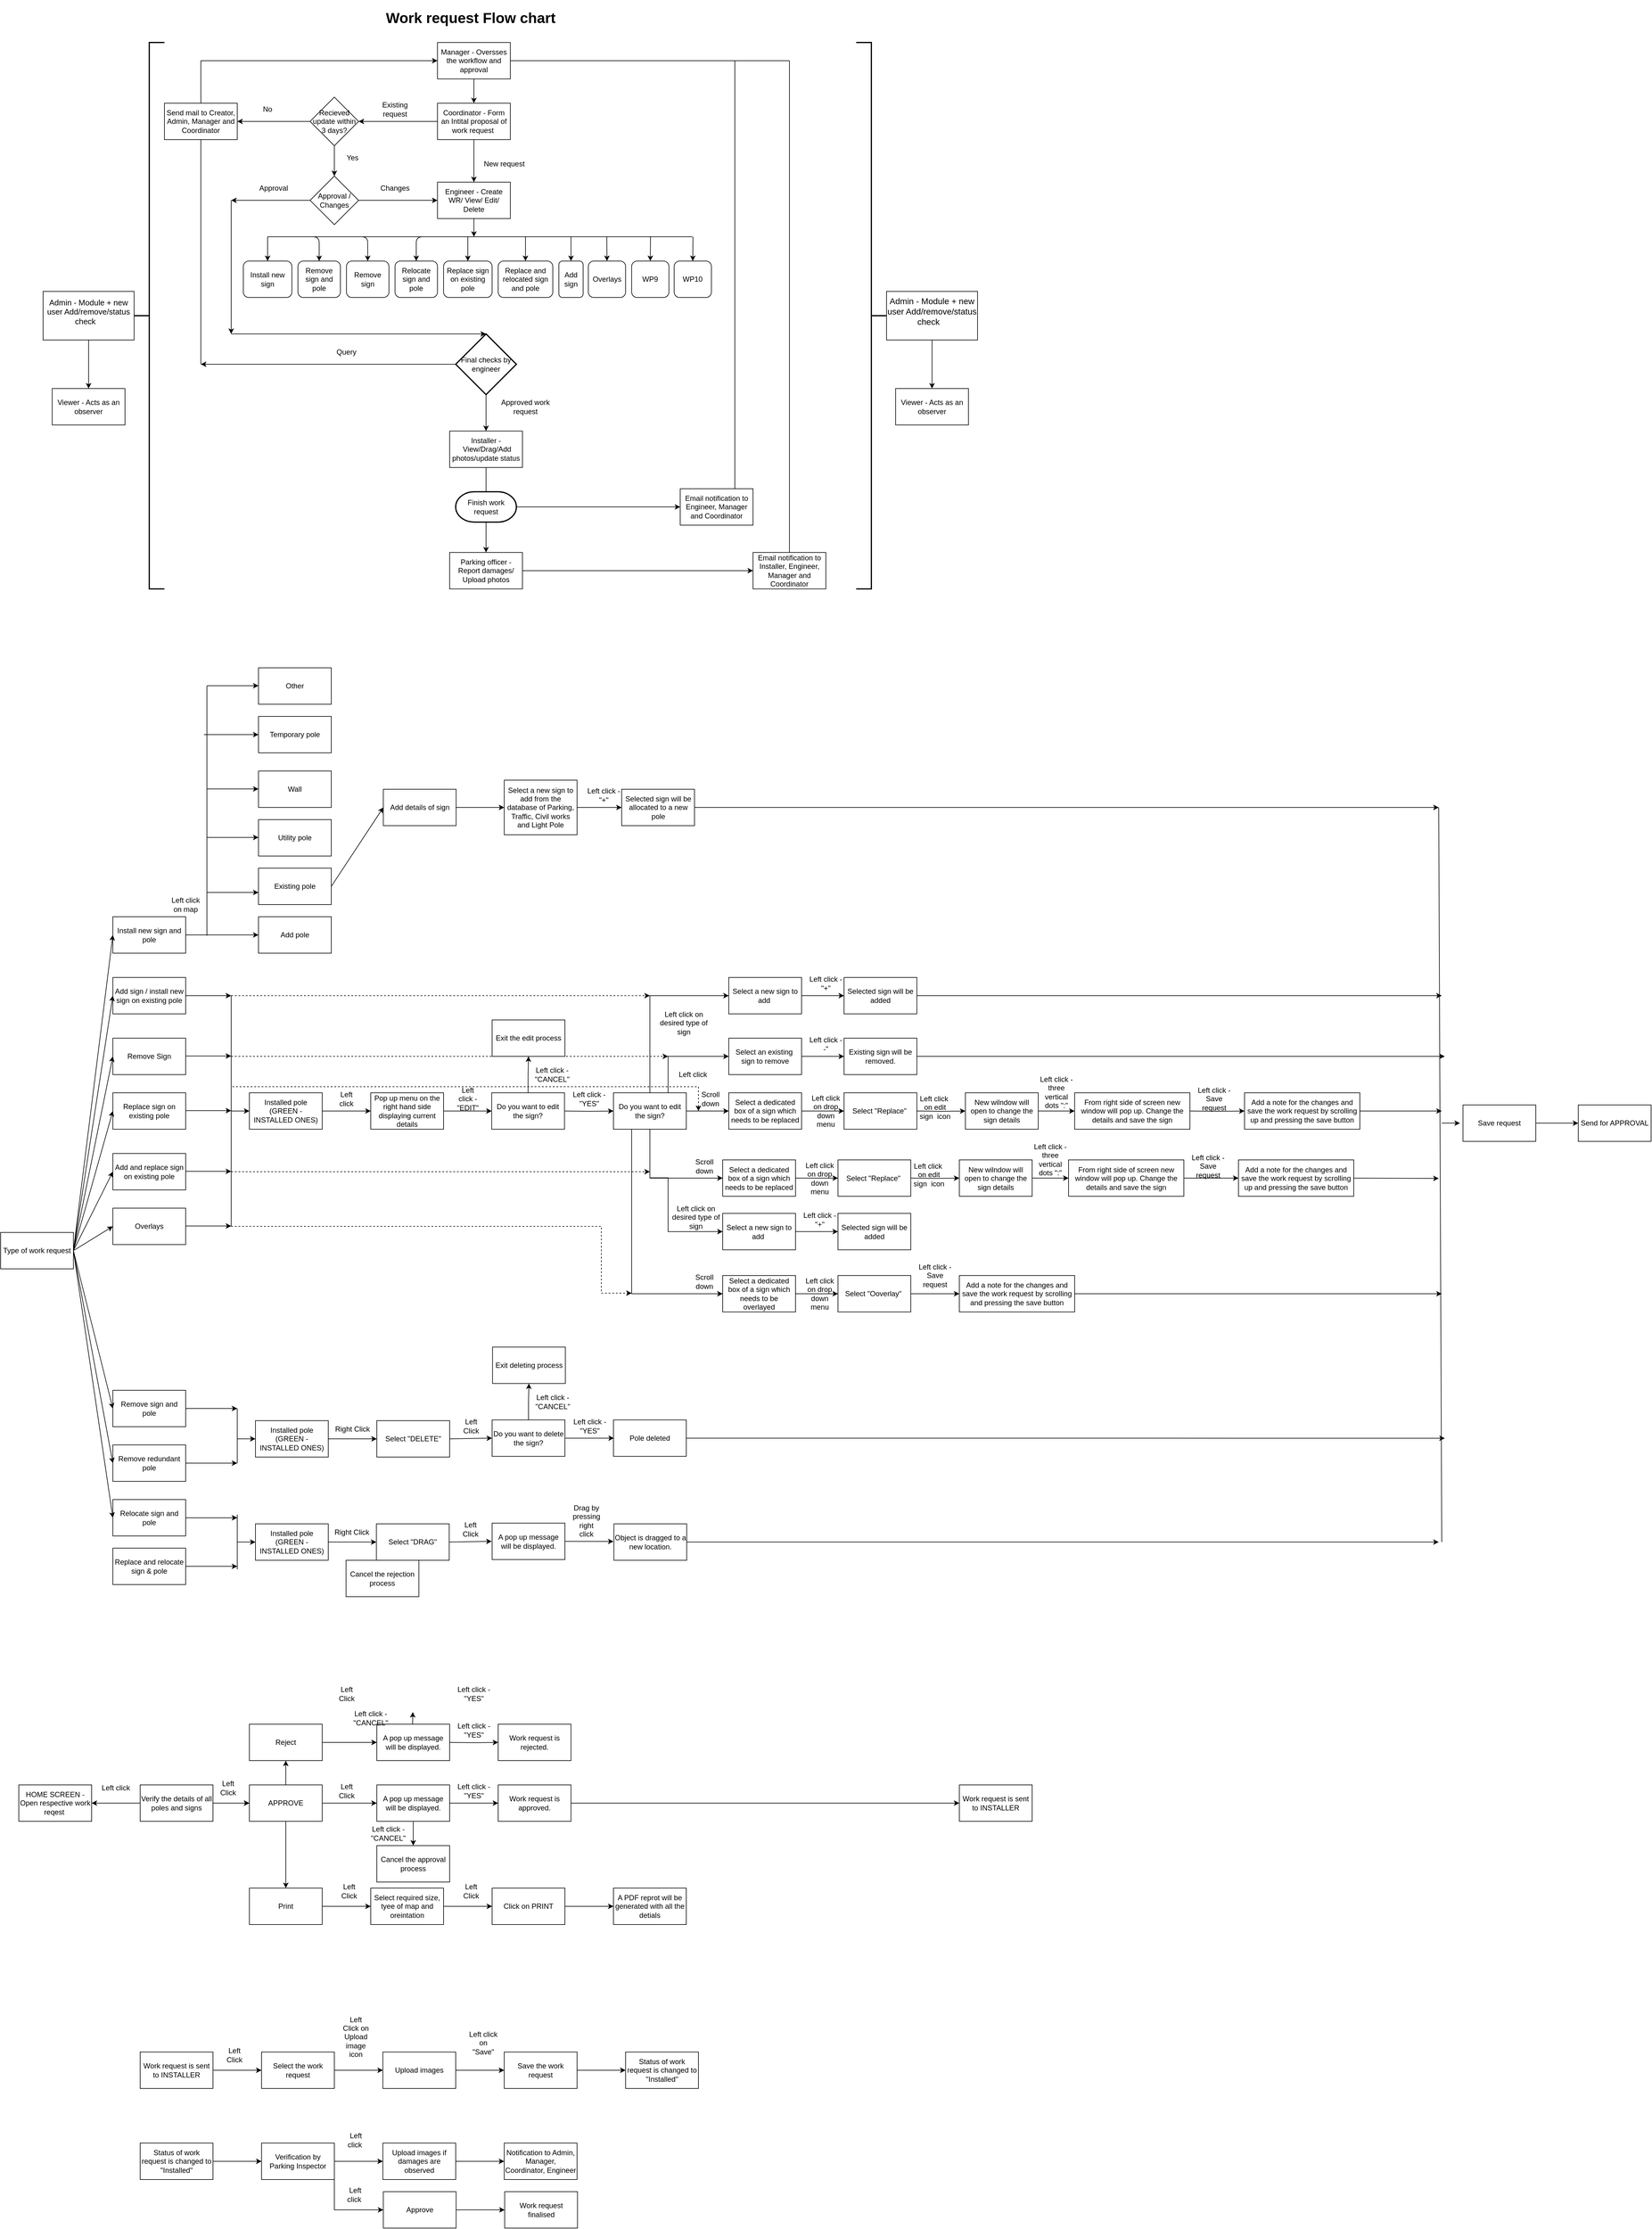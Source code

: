 <mxfile version="12.6.5" type="github">
  <diagram id="1Mwl_uIE6AdL1eUd1yoq" name="Page-1">
    <mxGraphModel dx="3472" dy="1644" grid="1" gridSize="10" guides="1" tooltips="1" connect="1" arrows="1" fold="1" page="1" pageScale="1" pageWidth="3300" pageHeight="4681" math="0" shadow="0">
      <root>
        <mxCell id="0"/>
        <mxCell id="1" parent="0"/>
        <mxCell id="xJvOWjHeh3KEyj_frbz6-1" value="Admin -&amp;nbsp;&lt;span style=&quot;text-indent: -0.25in; font-size: 13px;&quot;&gt;Module + new user Add/remove/status check&lt;/span&gt;&lt;span style=&quot;text-indent: -0.25in; font-size: 13px;&quot;&gt;&amp;nbsp; &amp;nbsp;&lt;/span&gt;&lt;p class=&quot;MsoListParagraph&quot; style=&quot;margin-left: 0.25in; text-indent: -0.25in; font-size: 13px;&quot;&gt;&lt;/p&gt;" style="rounded=0;whiteSpace=wrap;html=1;fontSize=13;" parent="1" vertex="1">
          <mxGeometry x="90" y="530" width="150" height="80" as="geometry"/>
        </mxCell>
        <mxCell id="_ZgnA_AFbBj5DAzCL6um-2" value="Manager - Oversses the workflow and approval" style="rounded=0;whiteSpace=wrap;html=1;" parent="1" vertex="1">
          <mxGeometry x="740" y="120" width="120" height="60" as="geometry"/>
        </mxCell>
        <mxCell id="_ZgnA_AFbBj5DAzCL6um-4" value="Coordinator - Form an Intital proposal of work request&amp;nbsp;" style="rounded=0;whiteSpace=wrap;html=1;" parent="1" vertex="1">
          <mxGeometry x="740" y="220" width="120" height="60" as="geometry"/>
        </mxCell>
        <mxCell id="_ZgnA_AFbBj5DAzCL6um-5" value="Engineer - Create WR/ View/ Edit/ Delete" style="rounded=0;whiteSpace=wrap;html=1;" parent="1" vertex="1">
          <mxGeometry x="740" y="350" width="120" height="60" as="geometry"/>
        </mxCell>
        <mxCell id="_ZgnA_AFbBj5DAzCL6um-6" value="&lt;font style=&quot;font-size: 12px&quot;&gt;Installer -&amp;nbsp;&lt;span style=&quot;line-height: 107% ; font-family: &amp;#34;calibri&amp;#34; , sans-serif&quot;&gt;View/Drag/Add&lt;br&gt;photos/update status&lt;/span&gt;&lt;/font&gt;" style="rounded=0;whiteSpace=wrap;html=1;" parent="1" vertex="1">
          <mxGeometry x="760" y="760" width="120" height="60" as="geometry"/>
        </mxCell>
        <mxCell id="_ZgnA_AFbBj5DAzCL6um-7" value="Viewer - Acts as an observer" style="rounded=0;whiteSpace=wrap;html=1;" parent="1" vertex="1">
          <mxGeometry x="105" y="690" width="120" height="60" as="geometry"/>
        </mxCell>
        <mxCell id="_ZgnA_AFbBj5DAzCL6um-8" value="Parking officer - Report damages/ Upload photos" style="rounded=0;whiteSpace=wrap;html=1;" parent="1" vertex="1">
          <mxGeometry x="760" y="960" width="120" height="60" as="geometry"/>
        </mxCell>
        <mxCell id="_ZgnA_AFbBj5DAzCL6um-9" value="Install new sign" style="rounded=1;whiteSpace=wrap;html=1;" parent="1" vertex="1">
          <mxGeometry x="420" y="480" width="80" height="60" as="geometry"/>
        </mxCell>
        <mxCell id="_ZgnA_AFbBj5DAzCL6um-11" value="Relocate sign and pole" style="rounded=1;whiteSpace=wrap;html=1;" parent="1" vertex="1">
          <mxGeometry x="670" y="480" width="70" height="60" as="geometry"/>
        </mxCell>
        <mxCell id="_ZgnA_AFbBj5DAzCL6um-12" value="Remove sign and pole" style="rounded=1;whiteSpace=wrap;html=1;" parent="1" vertex="1">
          <mxGeometry x="510" y="480" width="70" height="60" as="geometry"/>
        </mxCell>
        <mxCell id="_ZgnA_AFbBj5DAzCL6um-13" value="Remove sign" style="rounded=1;whiteSpace=wrap;html=1;" parent="1" vertex="1">
          <mxGeometry x="590" y="480" width="70" height="60" as="geometry"/>
        </mxCell>
        <mxCell id="_ZgnA_AFbBj5DAzCL6um-14" value="Replace sign on existing pole" style="rounded=1;whiteSpace=wrap;html=1;" parent="1" vertex="1">
          <mxGeometry x="750" y="480" width="80" height="60" as="geometry"/>
        </mxCell>
        <mxCell id="_ZgnA_AFbBj5DAzCL6um-15" value="Replace and relocated sign and pole" style="rounded=1;whiteSpace=wrap;html=1;" parent="1" vertex="1">
          <mxGeometry x="840" y="480" width="90" height="60" as="geometry"/>
        </mxCell>
        <mxCell id="_ZgnA_AFbBj5DAzCL6um-16" value="Add sign" style="rounded=1;whiteSpace=wrap;html=1;" parent="1" vertex="1">
          <mxGeometry x="940" y="480" width="40" height="60" as="geometry"/>
        </mxCell>
        <mxCell id="_ZgnA_AFbBj5DAzCL6um-17" value="Overlays" style="rounded=1;whiteSpace=wrap;html=1;" parent="1" vertex="1">
          <mxGeometry x="988.57" y="480" width="61.43" height="60" as="geometry"/>
        </mxCell>
        <mxCell id="_ZgnA_AFbBj5DAzCL6um-18" value="" style="endArrow=none;html=1;" parent="1" edge="1">
          <mxGeometry width="50" height="50" relative="1" as="geometry">
            <mxPoint x="480" y="440" as="sourcePoint"/>
            <mxPoint x="1160" y="440" as="targetPoint"/>
          </mxGeometry>
        </mxCell>
        <mxCell id="_ZgnA_AFbBj5DAzCL6um-19" value="" style="endArrow=classic;html=1;" parent="1" target="_ZgnA_AFbBj5DAzCL6um-9" edge="1">
          <mxGeometry width="50" height="50" relative="1" as="geometry">
            <mxPoint x="460" y="440" as="sourcePoint"/>
            <mxPoint x="580" y="420" as="targetPoint"/>
          </mxGeometry>
        </mxCell>
        <mxCell id="_ZgnA_AFbBj5DAzCL6um-20" value="" style="endArrow=classic;html=1;entryX=0.5;entryY=0;entryDx=0;entryDy=0;" parent="1" target="_ZgnA_AFbBj5DAzCL6um-12" edge="1">
          <mxGeometry width="50" height="50" relative="1" as="geometry">
            <mxPoint x="480" y="440" as="sourcePoint"/>
            <mxPoint x="480" y="480" as="targetPoint"/>
            <Array as="points">
              <mxPoint x="545" y="440"/>
            </Array>
          </mxGeometry>
        </mxCell>
        <mxCell id="_ZgnA_AFbBj5DAzCL6um-21" value="" style="endArrow=classic;html=1;entryX=0.5;entryY=0;entryDx=0;entryDy=0;" parent="1" target="_ZgnA_AFbBj5DAzCL6um-13" edge="1">
          <mxGeometry width="50" height="50" relative="1" as="geometry">
            <mxPoint x="460" y="440" as="sourcePoint"/>
            <mxPoint x="630" y="480" as="targetPoint"/>
            <Array as="points">
              <mxPoint x="625" y="440"/>
            </Array>
          </mxGeometry>
        </mxCell>
        <mxCell id="_ZgnA_AFbBj5DAzCL6um-22" value="" style="endArrow=classic;html=1;entryX=0.5;entryY=0;entryDx=0;entryDy=0;" parent="1" target="_ZgnA_AFbBj5DAzCL6um-11" edge="1">
          <mxGeometry width="50" height="50" relative="1" as="geometry">
            <mxPoint x="780" y="440" as="sourcePoint"/>
            <mxPoint x="930" y="470" as="targetPoint"/>
            <Array as="points">
              <mxPoint x="705" y="440"/>
            </Array>
          </mxGeometry>
        </mxCell>
        <mxCell id="_ZgnA_AFbBj5DAzCL6um-23" value="" style="endArrow=classic;html=1;entryX=0.5;entryY=0;entryDx=0;entryDy=0;" parent="1" target="_ZgnA_AFbBj5DAzCL6um-14" edge="1">
          <mxGeometry width="50" height="50" relative="1" as="geometry">
            <mxPoint x="790" y="440" as="sourcePoint"/>
            <mxPoint x="490" y="490" as="targetPoint"/>
          </mxGeometry>
        </mxCell>
        <mxCell id="_ZgnA_AFbBj5DAzCL6um-24" value="" style="endArrow=classic;html=1;entryX=0.5;entryY=0;entryDx=0;entryDy=0;" parent="1" target="_ZgnA_AFbBj5DAzCL6um-17" edge="1">
          <mxGeometry width="50" height="50" relative="1" as="geometry">
            <mxPoint x="1019" y="440" as="sourcePoint"/>
            <mxPoint x="1090" y="490" as="targetPoint"/>
          </mxGeometry>
        </mxCell>
        <mxCell id="_ZgnA_AFbBj5DAzCL6um-25" value="" style="endArrow=classic;html=1;entryX=0.5;entryY=0;entryDx=0;entryDy=0;" parent="1" target="_ZgnA_AFbBj5DAzCL6um-15" edge="1">
          <mxGeometry width="50" height="50" relative="1" as="geometry">
            <mxPoint x="885" y="440" as="sourcePoint"/>
            <mxPoint x="1100" y="500" as="targetPoint"/>
          </mxGeometry>
        </mxCell>
        <mxCell id="_ZgnA_AFbBj5DAzCL6um-26" value="" style="endArrow=classic;html=1;entryX=0.5;entryY=0;entryDx=0;entryDy=0;" parent="1" target="_ZgnA_AFbBj5DAzCL6um-16" edge="1">
          <mxGeometry width="50" height="50" relative="1" as="geometry">
            <mxPoint x="960" y="440" as="sourcePoint"/>
            <mxPoint x="1110" y="510" as="targetPoint"/>
          </mxGeometry>
        </mxCell>
        <mxCell id="_ZgnA_AFbBj5DAzCL6um-28" value="" style="endArrow=classic;html=1;" parent="1" source="_ZgnA_AFbBj5DAzCL6um-2" target="_ZgnA_AFbBj5DAzCL6um-4" edge="1">
          <mxGeometry width="50" height="50" relative="1" as="geometry">
            <mxPoint x="490" y="410" as="sourcePoint"/>
            <mxPoint x="490" y="450" as="targetPoint"/>
          </mxGeometry>
        </mxCell>
        <mxCell id="_ZgnA_AFbBj5DAzCL6um-29" value="" style="endArrow=classic;html=1;exitX=0.5;exitY=1;exitDx=0;exitDy=0;" parent="1" source="_ZgnA_AFbBj5DAzCL6um-4" target="_ZgnA_AFbBj5DAzCL6um-5" edge="1">
          <mxGeometry width="50" height="50" relative="1" as="geometry">
            <mxPoint x="810" y="190" as="sourcePoint"/>
            <mxPoint x="810" y="230" as="targetPoint"/>
          </mxGeometry>
        </mxCell>
        <mxCell id="_ZgnA_AFbBj5DAzCL6um-30" value="" style="endArrow=classic;html=1;exitX=0.5;exitY=1;exitDx=0;exitDy=0;" parent="1" source="_ZgnA_AFbBj5DAzCL6um-5" edge="1">
          <mxGeometry width="50" height="50" relative="1" as="geometry">
            <mxPoint x="810" y="290" as="sourcePoint"/>
            <mxPoint x="800" y="440" as="targetPoint"/>
          </mxGeometry>
        </mxCell>
        <mxCell id="_ZgnA_AFbBj5DAzCL6um-32" value="" style="strokeWidth=2;html=1;shape=mxgraph.flowchart.annotation_2;align=left;labelPosition=right;pointerEvents=1;" parent="1" vertex="1">
          <mxGeometry x="240" y="120" width="50" height="900" as="geometry"/>
        </mxCell>
        <mxCell id="_ZgnA_AFbBj5DAzCL6um-33" value="Final checks by engineer" style="strokeWidth=2;html=1;shape=mxgraph.flowchart.decision;whiteSpace=wrap;" parent="1" vertex="1">
          <mxGeometry x="770" y="600" width="100" height="100" as="geometry"/>
        </mxCell>
        <mxCell id="_ZgnA_AFbBj5DAzCL6um-34" value="" style="endArrow=classic;html=1;exitX=0;exitY=0.5;exitDx=0;exitDy=0;exitPerimeter=0;" parent="1" source="_ZgnA_AFbBj5DAzCL6um-33" edge="1">
          <mxGeometry width="50" height="50" relative="1" as="geometry">
            <mxPoint x="360" y="650" as="sourcePoint"/>
            <mxPoint x="350" y="650" as="targetPoint"/>
          </mxGeometry>
        </mxCell>
        <mxCell id="_ZgnA_AFbBj5DAzCL6um-35" value="" style="endArrow=none;html=1;" parent="1" source="_ZgnA_AFbBj5DAzCL6um-41" edge="1">
          <mxGeometry width="50" height="50" relative="1" as="geometry">
            <mxPoint x="350" y="150" as="sourcePoint"/>
            <mxPoint x="350" y="650" as="targetPoint"/>
          </mxGeometry>
        </mxCell>
        <mxCell id="_ZgnA_AFbBj5DAzCL6um-36" value="" style="endArrow=classic;html=1;entryX=0;entryY=0.5;entryDx=0;entryDy=0;" parent="1" target="_ZgnA_AFbBj5DAzCL6um-2" edge="1">
          <mxGeometry width="50" height="50" relative="1" as="geometry">
            <mxPoint x="350" y="150" as="sourcePoint"/>
            <mxPoint x="430" y="520" as="targetPoint"/>
          </mxGeometry>
        </mxCell>
        <mxCell id="_ZgnA_AFbBj5DAzCL6um-37" value="" style="endArrow=classic;html=1;entryX=0.5;entryY=0;entryDx=0;entryDy=0;exitX=0.5;exitY=1;exitDx=0;exitDy=0;exitPerimeter=0;" parent="1" source="_ZgnA_AFbBj5DAzCL6um-33" target="_ZgnA_AFbBj5DAzCL6um-6" edge="1">
          <mxGeometry width="50" height="50" relative="1" as="geometry">
            <mxPoint x="800" y="730" as="sourcePoint"/>
            <mxPoint x="360" y="1060" as="targetPoint"/>
          </mxGeometry>
        </mxCell>
        <mxCell id="_ZgnA_AFbBj5DAzCL6um-38" value="Query" style="text;html=1;strokeColor=none;fillColor=none;align=center;verticalAlign=middle;whiteSpace=wrap;rounded=0;" parent="1" vertex="1">
          <mxGeometry x="570" y="620" width="40" height="20" as="geometry"/>
        </mxCell>
        <mxCell id="_ZgnA_AFbBj5DAzCL6um-39" value="Approved work request" style="text;html=1;strokeColor=none;fillColor=none;align=center;verticalAlign=middle;whiteSpace=wrap;rounded=0;" parent="1" vertex="1">
          <mxGeometry x="830" y="705" width="110" height="30" as="geometry"/>
        </mxCell>
        <mxCell id="_ZgnA_AFbBj5DAzCL6um-40" value="&lt;h1&gt;Work request Flow chart&lt;/h1&gt;" style="text;html=1;strokeColor=none;fillColor=none;spacing=5;spacingTop=-20;whiteSpace=wrap;overflow=hidden;rounded=0;" parent="1" vertex="1">
          <mxGeometry x="650" y="60" width="520" height="120" as="geometry"/>
        </mxCell>
        <mxCell id="_ZgnA_AFbBj5DAzCL6um-41" value="Send mail to Creator, Admin, Manager and Coordinator" style="rounded=0;whiteSpace=wrap;html=1;" parent="1" vertex="1">
          <mxGeometry x="290" y="220" width="120" height="60" as="geometry"/>
        </mxCell>
        <mxCell id="_ZgnA_AFbBj5DAzCL6um-42" value="" style="endArrow=none;html=1;" parent="1" target="_ZgnA_AFbBj5DAzCL6um-41" edge="1">
          <mxGeometry width="50" height="50" relative="1" as="geometry">
            <mxPoint x="350" y="150" as="sourcePoint"/>
            <mxPoint x="350" y="650" as="targetPoint"/>
          </mxGeometry>
        </mxCell>
        <mxCell id="_ZgnA_AFbBj5DAzCL6um-44" value="Approval / Changes" style="rhombus;whiteSpace=wrap;html=1;" parent="1" vertex="1">
          <mxGeometry x="530" y="340" width="80" height="80" as="geometry"/>
        </mxCell>
        <mxCell id="_ZgnA_AFbBj5DAzCL6um-53" value="" style="endArrow=classic;html=1;" parent="1" source="xJvOWjHeh3KEyj_frbz6-1" target="_ZgnA_AFbBj5DAzCL6um-7" edge="1">
          <mxGeometry width="50" height="50" relative="1" as="geometry">
            <mxPoint x="150" y="1150" as="sourcePoint"/>
            <mxPoint x="200" y="1100" as="targetPoint"/>
          </mxGeometry>
        </mxCell>
        <mxCell id="_ZgnA_AFbBj5DAzCL6um-55" value="" style="endArrow=classic;html=1;entryX=0;entryY=0.5;entryDx=0;entryDy=0;exitX=1;exitY=0.5;exitDx=0;exitDy=0;" parent="1" source="_ZgnA_AFbBj5DAzCL6um-44" target="_ZgnA_AFbBj5DAzCL6um-5" edge="1">
          <mxGeometry width="50" height="50" relative="1" as="geometry">
            <mxPoint x="550" y="390" as="sourcePoint"/>
            <mxPoint x="420" y="390" as="targetPoint"/>
          </mxGeometry>
        </mxCell>
        <mxCell id="_ZgnA_AFbBj5DAzCL6um-57" value="Recieved update within 3 days?" style="rhombus;whiteSpace=wrap;html=1;" parent="1" vertex="1">
          <mxGeometry x="530" y="210" width="80" height="80" as="geometry"/>
        </mxCell>
        <mxCell id="_ZgnA_AFbBj5DAzCL6um-58" value="" style="endArrow=classic;html=1;entryX=1;entryY=0.5;entryDx=0;entryDy=0;exitX=0;exitY=0.5;exitDx=0;exitDy=0;" parent="1" source="_ZgnA_AFbBj5DAzCL6um-4" target="_ZgnA_AFbBj5DAzCL6um-57" edge="1">
          <mxGeometry width="50" height="50" relative="1" as="geometry">
            <mxPoint x="670.0" y="320" as="sourcePoint"/>
            <mxPoint x="590.0" y="320" as="targetPoint"/>
          </mxGeometry>
        </mxCell>
        <mxCell id="_ZgnA_AFbBj5DAzCL6um-60" value="" style="endArrow=classic;html=1;entryX=1;entryY=0.5;entryDx=0;entryDy=0;exitX=0;exitY=0.5;exitDx=0;exitDy=0;" parent="1" source="_ZgnA_AFbBj5DAzCL6um-57" target="_ZgnA_AFbBj5DAzCL6um-41" edge="1">
          <mxGeometry width="50" height="50" relative="1" as="geometry">
            <mxPoint x="550" y="320" as="sourcePoint"/>
            <mxPoint x="420" y="280" as="targetPoint"/>
          </mxGeometry>
        </mxCell>
        <mxCell id="_ZgnA_AFbBj5DAzCL6um-61" value="No" style="text;html=1;strokeColor=none;fillColor=none;align=center;verticalAlign=middle;whiteSpace=wrap;rounded=0;" parent="1" vertex="1">
          <mxGeometry x="440" y="220" width="40" height="20" as="geometry"/>
        </mxCell>
        <mxCell id="_ZgnA_AFbBj5DAzCL6um-63" value="" style="endArrow=classic;html=1;entryX=0.5;entryY=0;entryDx=0;entryDy=0;exitX=0.5;exitY=1;exitDx=0;exitDy=0;" parent="1" source="_ZgnA_AFbBj5DAzCL6um-57" target="_ZgnA_AFbBj5DAzCL6um-44" edge="1">
          <mxGeometry width="50" height="50" relative="1" as="geometry">
            <mxPoint x="540" y="260" as="sourcePoint"/>
            <mxPoint x="420" y="320" as="targetPoint"/>
          </mxGeometry>
        </mxCell>
        <mxCell id="_ZgnA_AFbBj5DAzCL6um-64" value="Yes" style="text;html=1;strokeColor=none;fillColor=none;align=center;verticalAlign=middle;whiteSpace=wrap;rounded=0;" parent="1" vertex="1">
          <mxGeometry x="580" y="300" width="40" height="20" as="geometry"/>
        </mxCell>
        <mxCell id="_ZgnA_AFbBj5DAzCL6um-65" value="New request" style="text;html=1;strokeColor=none;fillColor=none;align=center;verticalAlign=middle;whiteSpace=wrap;rounded=0;" parent="1" vertex="1">
          <mxGeometry x="810" y="310" width="80" height="20" as="geometry"/>
        </mxCell>
        <mxCell id="_ZgnA_AFbBj5DAzCL6um-66" value="Existing request" style="text;html=1;strokeColor=none;fillColor=none;align=center;verticalAlign=middle;whiteSpace=wrap;rounded=0;" parent="1" vertex="1">
          <mxGeometry x="630" y="220" width="80" height="20" as="geometry"/>
        </mxCell>
        <mxCell id="_ZgnA_AFbBj5DAzCL6um-67" value="Changes" style="text;html=1;strokeColor=none;fillColor=none;align=center;verticalAlign=middle;whiteSpace=wrap;rounded=0;" parent="1" vertex="1">
          <mxGeometry x="630" y="350" width="80" height="20" as="geometry"/>
        </mxCell>
        <mxCell id="_ZgnA_AFbBj5DAzCL6um-70" value="" style="endArrow=classic;html=1;" parent="1" edge="1">
          <mxGeometry width="50" height="50" relative="1" as="geometry">
            <mxPoint x="400" y="380" as="sourcePoint"/>
            <mxPoint x="400" y="600" as="targetPoint"/>
          </mxGeometry>
        </mxCell>
        <mxCell id="_ZgnA_AFbBj5DAzCL6um-71" value="" style="endArrow=classic;html=1;entryX=0.5;entryY=0;entryDx=0;entryDy=0;entryPerimeter=0;" parent="1" target="_ZgnA_AFbBj5DAzCL6um-33" edge="1">
          <mxGeometry width="50" height="50" relative="1" as="geometry">
            <mxPoint x="400" y="600" as="sourcePoint"/>
            <mxPoint x="420" y="600" as="targetPoint"/>
          </mxGeometry>
        </mxCell>
        <mxCell id="_ZgnA_AFbBj5DAzCL6um-72" value="" style="endArrow=classic;html=1;exitX=0;exitY=0.5;exitDx=0;exitDy=0;" parent="1" source="_ZgnA_AFbBj5DAzCL6um-44" edge="1">
          <mxGeometry width="50" height="50" relative="1" as="geometry">
            <mxPoint x="410" y="400" as="sourcePoint"/>
            <mxPoint x="400" y="380" as="targetPoint"/>
          </mxGeometry>
        </mxCell>
        <mxCell id="_ZgnA_AFbBj5DAzCL6um-73" value="Approval" style="text;html=1;strokeColor=none;fillColor=none;align=center;verticalAlign=middle;whiteSpace=wrap;rounded=0;" parent="1" vertex="1">
          <mxGeometry x="430" y="350" width="80" height="20" as="geometry"/>
        </mxCell>
        <mxCell id="_ZgnA_AFbBj5DAzCL6um-74" value="" style="endArrow=classic;html=1;entryX=0.5;entryY=0;entryDx=0;entryDy=0;exitX=0.5;exitY=1;exitDx=0;exitDy=0;" parent="1" source="_ZgnA_AFbBj5DAzCL6um-6" target="_ZgnA_AFbBj5DAzCL6um-8" edge="1">
          <mxGeometry width="50" height="50" relative="1" as="geometry">
            <mxPoint x="830" y="710" as="sourcePoint"/>
            <mxPoint x="830" y="770" as="targetPoint"/>
          </mxGeometry>
        </mxCell>
        <mxCell id="_ZgnA_AFbBj5DAzCL6um-75" value="" style="endArrow=classic;html=1;exitX=1;exitY=0.5;exitDx=0;exitDy=0;entryX=0;entryY=0.5;entryDx=0;entryDy=0;exitPerimeter=0;" parent="1" source="_ZgnA_AFbBj5DAzCL6um-82" target="_ZgnA_AFbBj5DAzCL6um-81" edge="1">
          <mxGeometry width="50" height="50" relative="1" as="geometry">
            <mxPoint x="1340.0" y="790" as="sourcePoint"/>
            <mxPoint x="1170" y="790" as="targetPoint"/>
          </mxGeometry>
        </mxCell>
        <mxCell id="_ZgnA_AFbBj5DAzCL6um-76" value="" style="endArrow=none;html=1;entryX=0.75;entryY=0;entryDx=0;entryDy=0;" parent="1" target="_ZgnA_AFbBj5DAzCL6um-81" edge="1">
          <mxGeometry width="50" height="50" relative="1" as="geometry">
            <mxPoint x="1230" y="150" as="sourcePoint"/>
            <mxPoint x="1220" y="980" as="targetPoint"/>
          </mxGeometry>
        </mxCell>
        <mxCell id="_ZgnA_AFbBj5DAzCL6um-80" value="" style="endArrow=none;html=1;exitX=1;exitY=0.5;exitDx=0;exitDy=0;" parent="1" source="_ZgnA_AFbBj5DAzCL6um-2" edge="1">
          <mxGeometry width="50" height="50" relative="1" as="geometry">
            <mxPoint x="1170" y="150" as="sourcePoint"/>
            <mxPoint x="1320" y="150" as="targetPoint"/>
          </mxGeometry>
        </mxCell>
        <mxCell id="_ZgnA_AFbBj5DAzCL6um-81" value="Email notification to Engineer, Manager and Coordinator" style="rounded=0;whiteSpace=wrap;html=1;strokeColor=#000000;" parent="1" vertex="1">
          <mxGeometry x="1140" y="855" width="120" height="60" as="geometry"/>
        </mxCell>
        <mxCell id="_ZgnA_AFbBj5DAzCL6um-82" value="Finish work request" style="strokeWidth=2;html=1;shape=mxgraph.flowchart.terminator;whiteSpace=wrap;" parent="1" vertex="1">
          <mxGeometry x="770" y="860" width="100" height="50" as="geometry"/>
        </mxCell>
        <mxCell id="_ZgnA_AFbBj5DAzCL6um-83" value="" style="endArrow=classic;html=1;exitX=1;exitY=0.5;exitDx=0;exitDy=0;entryX=0;entryY=0.5;entryDx=0;entryDy=0;" parent="1" target="_ZgnA_AFbBj5DAzCL6um-85" edge="1">
          <mxGeometry width="50" height="50" relative="1" as="geometry">
            <mxPoint x="880" y="990" as="sourcePoint"/>
            <mxPoint x="1170" y="990" as="targetPoint"/>
          </mxGeometry>
        </mxCell>
        <mxCell id="_ZgnA_AFbBj5DAzCL6um-84" value="" style="endArrow=none;html=1;entryX=0.5;entryY=0;entryDx=0;entryDy=0;" parent="1" target="_ZgnA_AFbBj5DAzCL6um-85" edge="1">
          <mxGeometry width="50" height="50" relative="1" as="geometry">
            <mxPoint x="1320" y="150" as="sourcePoint"/>
            <mxPoint x="1320" y="1080" as="targetPoint"/>
          </mxGeometry>
        </mxCell>
        <mxCell id="_ZgnA_AFbBj5DAzCL6um-85" value="Email notification to Installer, Engineer, Manager and Coordinator" style="rounded=0;whiteSpace=wrap;html=1;strokeColor=#000000;" parent="1" vertex="1">
          <mxGeometry x="1260" y="960" width="120" height="60" as="geometry"/>
        </mxCell>
        <mxCell id="_ZgnA_AFbBj5DAzCL6um-87" value="WP9" style="rounded=1;whiteSpace=wrap;html=1;" parent="1" vertex="1">
          <mxGeometry x="1060" y="480" width="61.43" height="60" as="geometry"/>
        </mxCell>
        <mxCell id="_ZgnA_AFbBj5DAzCL6um-88" value="WP10" style="rounded=1;whiteSpace=wrap;html=1;" parent="1" vertex="1">
          <mxGeometry x="1130" y="480" width="61.43" height="60" as="geometry"/>
        </mxCell>
        <mxCell id="_ZgnA_AFbBj5DAzCL6um-90" value="" style="endArrow=classic;html=1;entryX=0.5;entryY=0;entryDx=0;entryDy=0;" parent="1" target="_ZgnA_AFbBj5DAzCL6um-87" edge="1">
          <mxGeometry width="50" height="50" relative="1" as="geometry">
            <mxPoint x="1091" y="440" as="sourcePoint"/>
            <mxPoint x="1029.285" y="490" as="targetPoint"/>
          </mxGeometry>
        </mxCell>
        <mxCell id="_ZgnA_AFbBj5DAzCL6um-91" value="" style="endArrow=classic;html=1;entryX=0.5;entryY=0;entryDx=0;entryDy=0;" parent="1" target="_ZgnA_AFbBj5DAzCL6um-88" edge="1">
          <mxGeometry width="50" height="50" relative="1" as="geometry">
            <mxPoint x="1161" y="440" as="sourcePoint"/>
            <mxPoint x="1039.285" y="500" as="targetPoint"/>
          </mxGeometry>
        </mxCell>
        <mxCell id="_ZgnA_AFbBj5DAzCL6um-93" value="Admin -&amp;nbsp;&lt;span style=&quot;text-indent: -0.25in; font-size: 14px;&quot;&gt;Module + new user Add/remove/status check&lt;/span&gt;&lt;span style=&quot;text-indent: -0.25in; font-size: 14px;&quot;&gt;&amp;nbsp; &amp;nbsp;&lt;/span&gt;&lt;p class=&quot;MsoListParagraph&quot; style=&quot;margin-left: 0.25in; text-indent: -0.25in; font-size: 14px;&quot;&gt;&lt;/p&gt;" style="rounded=0;whiteSpace=wrap;html=1;fontSize=14;" parent="1" vertex="1">
          <mxGeometry x="1480" y="530" width="150" height="80" as="geometry"/>
        </mxCell>
        <mxCell id="_ZgnA_AFbBj5DAzCL6um-94" value="Viewer - Acts as an observer" style="rounded=0;whiteSpace=wrap;html=1;" parent="1" vertex="1">
          <mxGeometry x="1495" y="690" width="120" height="60" as="geometry"/>
        </mxCell>
        <mxCell id="_ZgnA_AFbBj5DAzCL6um-95" value="" style="strokeWidth=2;html=1;shape=mxgraph.flowchart.annotation_2;align=left;labelPosition=right;pointerEvents=1;rotation=180;" parent="1" vertex="1">
          <mxGeometry x="1430" y="120" width="50" height="900" as="geometry"/>
        </mxCell>
        <mxCell id="_ZgnA_AFbBj5DAzCL6um-96" value="" style="endArrow=classic;html=1;" parent="1" source="_ZgnA_AFbBj5DAzCL6um-93" target="_ZgnA_AFbBj5DAzCL6um-94" edge="1">
          <mxGeometry width="50" height="50" relative="1" as="geometry">
            <mxPoint x="1540" y="1150" as="sourcePoint"/>
            <mxPoint x="1590" y="1100" as="targetPoint"/>
          </mxGeometry>
        </mxCell>
        <mxCell id="RNnpt0_5kWRAgg4inEh5-1" value="Install new sign and pole" style="rounded=0;whiteSpace=wrap;html=1;" parent="1" vertex="1">
          <mxGeometry x="205" y="1560" width="120" height="60" as="geometry"/>
        </mxCell>
        <mxCell id="RNnpt0_5kWRAgg4inEh5-3" value="Remove Sign" style="rounded=0;whiteSpace=wrap;html=1;" parent="1" vertex="1">
          <mxGeometry x="205" y="1760" width="120" height="60" as="geometry"/>
        </mxCell>
        <mxCell id="RNnpt0_5kWRAgg4inEh5-4" value="Replace sign on existing pole" style="rounded=0;whiteSpace=wrap;html=1;" parent="1" vertex="1">
          <mxGeometry x="205" y="1850" width="120" height="60" as="geometry"/>
        </mxCell>
        <mxCell id="RNnpt0_5kWRAgg4inEh5-6" value="Add and replace sign on existing pole" style="rounded=0;whiteSpace=wrap;html=1;" parent="1" vertex="1">
          <mxGeometry x="205" y="1950" width="120" height="60" as="geometry"/>
        </mxCell>
        <mxCell id="RNnpt0_5kWRAgg4inEh5-7" value="Add sign / install new sign on existing pole" style="rounded=0;whiteSpace=wrap;html=1;" parent="1" vertex="1">
          <mxGeometry x="205" y="1660" width="120" height="60" as="geometry"/>
        </mxCell>
        <mxCell id="RNnpt0_5kWRAgg4inEh5-8" value="Overlays" style="rounded=0;whiteSpace=wrap;html=1;" parent="1" vertex="1">
          <mxGeometry x="205" y="2040" width="120" height="60" as="geometry"/>
        </mxCell>
        <mxCell id="RNnpt0_5kWRAgg4inEh5-9" value="Remove sign and pole" style="rounded=0;whiteSpace=wrap;html=1;" parent="1" vertex="1">
          <mxGeometry x="205" y="2340" width="120" height="60" as="geometry"/>
        </mxCell>
        <mxCell id="RNnpt0_5kWRAgg4inEh5-10" value="Remove redundant pole" style="rounded=0;whiteSpace=wrap;html=1;" parent="1" vertex="1">
          <mxGeometry x="205" y="2430" width="120" height="60" as="geometry"/>
        </mxCell>
        <mxCell id="RNnpt0_5kWRAgg4inEh5-11" value="Relocate sign and pole" style="rounded=0;whiteSpace=wrap;html=1;" parent="1" vertex="1">
          <mxGeometry x="205" y="2520" width="120" height="60" as="geometry"/>
        </mxCell>
        <mxCell id="RNnpt0_5kWRAgg4inEh5-12" value="Replace and relocate sign &amp;amp; pole" style="rounded=0;whiteSpace=wrap;html=1;" parent="1" vertex="1">
          <mxGeometry x="205" y="2600" width="120" height="60" as="geometry"/>
        </mxCell>
        <mxCell id="RNnpt0_5kWRAgg4inEh5-13" value="Add pole" style="rounded=0;whiteSpace=wrap;html=1;" parent="1" vertex="1">
          <mxGeometry x="445" y="1560" width="120" height="60" as="geometry"/>
        </mxCell>
        <mxCell id="RNnpt0_5kWRAgg4inEh5-14" value="" style="endArrow=classic;html=1;entryX=0;entryY=0.5;entryDx=0;entryDy=0;exitX=1;exitY=0.5;exitDx=0;exitDy=0;" parent="1" source="RNnpt0_5kWRAgg4inEh5-1" target="RNnpt0_5kWRAgg4inEh5-13" edge="1">
          <mxGeometry width="50" height="50" relative="1" as="geometry">
            <mxPoint x="125" y="2520" as="sourcePoint"/>
            <mxPoint x="175" y="2470" as="targetPoint"/>
          </mxGeometry>
        </mxCell>
        <mxCell id="RNnpt0_5kWRAgg4inEh5-15" value="Existing pole" style="rounded=0;whiteSpace=wrap;html=1;" parent="1" vertex="1">
          <mxGeometry x="445" y="1480" width="120" height="60" as="geometry"/>
        </mxCell>
        <mxCell id="RNnpt0_5kWRAgg4inEh5-16" value="Utility pole" style="rounded=0;whiteSpace=wrap;html=1;" parent="1" vertex="1">
          <mxGeometry x="445" y="1400" width="120" height="60" as="geometry"/>
        </mxCell>
        <mxCell id="RNnpt0_5kWRAgg4inEh5-17" value="Wall" style="rounded=0;whiteSpace=wrap;html=1;" parent="1" vertex="1">
          <mxGeometry x="445" y="1320" width="120" height="60" as="geometry"/>
        </mxCell>
        <mxCell id="RNnpt0_5kWRAgg4inEh5-18" value="Temporary pole" style="rounded=0;whiteSpace=wrap;html=1;" parent="1" vertex="1">
          <mxGeometry x="445" y="1230" width="120" height="60" as="geometry"/>
        </mxCell>
        <mxCell id="RNnpt0_5kWRAgg4inEh5-19" value="Other" style="rounded=0;whiteSpace=wrap;html=1;" parent="1" vertex="1">
          <mxGeometry x="445" y="1150" width="120" height="60" as="geometry"/>
        </mxCell>
        <mxCell id="RNnpt0_5kWRAgg4inEh5-20" value="" style="endArrow=classic;html=1;entryX=0;entryY=0.5;entryDx=0;entryDy=0;exitX=1;exitY=0.5;exitDx=0;exitDy=0;" parent="1" edge="1">
          <mxGeometry width="50" height="50" relative="1" as="geometry">
            <mxPoint x="360" y="1520" as="sourcePoint"/>
            <mxPoint x="445" y="1520" as="targetPoint"/>
          </mxGeometry>
        </mxCell>
        <mxCell id="RNnpt0_5kWRAgg4inEh5-21" value="" style="endArrow=classic;html=1;entryX=0;entryY=0.5;entryDx=0;entryDy=0;exitX=1;exitY=0.5;exitDx=0;exitDy=0;" parent="1" edge="1">
          <mxGeometry width="50" height="50" relative="1" as="geometry">
            <mxPoint x="360" y="1429.41" as="sourcePoint"/>
            <mxPoint x="445" y="1429.41" as="targetPoint"/>
          </mxGeometry>
        </mxCell>
        <mxCell id="RNnpt0_5kWRAgg4inEh5-23" value="" style="endArrow=classic;html=1;entryX=0;entryY=0.5;entryDx=0;entryDy=0;exitX=1;exitY=0.5;exitDx=0;exitDy=0;" parent="1" edge="1">
          <mxGeometry width="50" height="50" relative="1" as="geometry">
            <mxPoint x="360" y="1349.5" as="sourcePoint"/>
            <mxPoint x="445" y="1349.5" as="targetPoint"/>
          </mxGeometry>
        </mxCell>
        <mxCell id="RNnpt0_5kWRAgg4inEh5-24" value="" style="endArrow=classic;html=1;" parent="1" target="RNnpt0_5kWRAgg4inEh5-18" edge="1">
          <mxGeometry width="50" height="50" relative="1" as="geometry">
            <mxPoint x="355" y="1260" as="sourcePoint"/>
            <mxPoint x="440" y="1259.5" as="targetPoint"/>
          </mxGeometry>
        </mxCell>
        <mxCell id="RNnpt0_5kWRAgg4inEh5-25" value="" style="endArrow=classic;html=1;entryX=0;entryY=0.5;entryDx=0;entryDy=0;exitX=1;exitY=0.5;exitDx=0;exitDy=0;" parent="1" edge="1">
          <mxGeometry width="50" height="50" relative="1" as="geometry">
            <mxPoint x="360" y="1179.5" as="sourcePoint"/>
            <mxPoint x="445" y="1179.5" as="targetPoint"/>
          </mxGeometry>
        </mxCell>
        <mxCell id="RNnpt0_5kWRAgg4inEh5-27" value="" style="endArrow=none;html=1;" parent="1" edge="1">
          <mxGeometry width="50" height="50" relative="1" as="geometry">
            <mxPoint x="360" y="1591" as="sourcePoint"/>
            <mxPoint x="360" y="1180" as="targetPoint"/>
          </mxGeometry>
        </mxCell>
        <mxCell id="RNnpt0_5kWRAgg4inEh5-28" value="" style="endArrow=classic;html=1;exitX=1;exitY=0.5;exitDx=0;exitDy=0;" parent="1" source="RNnpt0_5kWRAgg4inEh5-7" edge="1">
          <mxGeometry width="50" height="50" relative="1" as="geometry">
            <mxPoint x="350" y="1684.29" as="sourcePoint"/>
            <mxPoint x="400" y="1690" as="targetPoint"/>
          </mxGeometry>
        </mxCell>
        <mxCell id="RNnpt0_5kWRAgg4inEh5-29" value="" style="endArrow=classic;html=1;exitX=1;exitY=0.5;exitDx=0;exitDy=0;" parent="1" edge="1">
          <mxGeometry width="50" height="50" relative="1" as="geometry">
            <mxPoint x="325" y="1789.41" as="sourcePoint"/>
            <mxPoint x="400" y="1789.41" as="targetPoint"/>
          </mxGeometry>
        </mxCell>
        <mxCell id="RNnpt0_5kWRAgg4inEh5-30" value="" style="endArrow=classic;html=1;exitX=1;exitY=0.5;exitDx=0;exitDy=0;" parent="1" edge="1">
          <mxGeometry width="50" height="50" relative="1" as="geometry">
            <mxPoint x="325" y="1879.41" as="sourcePoint"/>
            <mxPoint x="400" y="1879.41" as="targetPoint"/>
          </mxGeometry>
        </mxCell>
        <mxCell id="RNnpt0_5kWRAgg4inEh5-31" value="" style="endArrow=classic;html=1;exitX=1;exitY=0.5;exitDx=0;exitDy=0;" parent="1" edge="1">
          <mxGeometry width="50" height="50" relative="1" as="geometry">
            <mxPoint x="325" y="1979.41" as="sourcePoint"/>
            <mxPoint x="400" y="1979.41" as="targetPoint"/>
          </mxGeometry>
        </mxCell>
        <mxCell id="RNnpt0_5kWRAgg4inEh5-32" value="" style="endArrow=classic;html=1;exitX=1;exitY=0.5;exitDx=0;exitDy=0;" parent="1" edge="1">
          <mxGeometry width="50" height="50" relative="1" as="geometry">
            <mxPoint x="325" y="2069.41" as="sourcePoint"/>
            <mxPoint x="400" y="2069.41" as="targetPoint"/>
          </mxGeometry>
        </mxCell>
        <mxCell id="RNnpt0_5kWRAgg4inEh5-38" style="edgeStyle=orthogonalEdgeStyle;rounded=0;orthogonalLoop=1;jettySize=auto;html=1;" parent="1" source="RNnpt0_5kWRAgg4inEh5-33" target="RNnpt0_5kWRAgg4inEh5-36" edge="1">
          <mxGeometry relative="1" as="geometry"/>
        </mxCell>
        <mxCell id="RNnpt0_5kWRAgg4inEh5-33" value="Installed pole (GREEN - INSTALLED ONES)" style="rounded=0;whiteSpace=wrap;html=1;" parent="1" vertex="1">
          <mxGeometry x="430" y="1850" width="120" height="60" as="geometry"/>
        </mxCell>
        <mxCell id="RNnpt0_5kWRAgg4inEh5-34" value="" style="endArrow=none;html=1;" parent="1" edge="1">
          <mxGeometry width="50" height="50" relative="1" as="geometry">
            <mxPoint x="400" y="2070" as="sourcePoint"/>
            <mxPoint x="400" y="1690" as="targetPoint"/>
          </mxGeometry>
        </mxCell>
        <mxCell id="RNnpt0_5kWRAgg4inEh5-35" value="" style="endArrow=classic;html=1;entryX=0;entryY=0.5;entryDx=0;entryDy=0;" parent="1" target="RNnpt0_5kWRAgg4inEh5-33" edge="1">
          <mxGeometry width="50" height="50" relative="1" as="geometry">
            <mxPoint x="400" y="1880" as="sourcePoint"/>
            <mxPoint x="410" y="1889.41" as="targetPoint"/>
          </mxGeometry>
        </mxCell>
        <mxCell id="RNnpt0_5kWRAgg4inEh5-36" value="Pop up menu on the right hand side displaying current details" style="rounded=0;whiteSpace=wrap;html=1;" parent="1" vertex="1">
          <mxGeometry x="630" y="1850" width="120" height="60" as="geometry"/>
        </mxCell>
        <mxCell id="RNnpt0_5kWRAgg4inEh5-39" value="Left click" style="text;html=1;strokeColor=none;fillColor=none;align=center;verticalAlign=middle;whiteSpace=wrap;rounded=0;" parent="1" vertex="1">
          <mxGeometry x="570" y="1850" width="40" height="20" as="geometry"/>
        </mxCell>
        <mxCell id="RNnpt0_5kWRAgg4inEh5-42" value="Left click - &quot;EDIT&quot;" style="text;html=1;strokeColor=none;fillColor=none;align=center;verticalAlign=middle;whiteSpace=wrap;rounded=0;" parent="1" vertex="1">
          <mxGeometry x="770.0" y="1850" width="40" height="20" as="geometry"/>
        </mxCell>
        <mxCell id="RNnpt0_5kWRAgg4inEh5-45" style="edgeStyle=orthogonalEdgeStyle;rounded=0;orthogonalLoop=1;jettySize=auto;html=1;exitX=1;exitY=0.5;exitDx=0;exitDy=0;entryX=0;entryY=0.5;entryDx=0;entryDy=0;" parent="1" source="RNnpt0_5kWRAgg4inEh5-36" target="RNnpt0_5kWRAgg4inEh5-46" edge="1">
          <mxGeometry relative="1" as="geometry">
            <mxPoint x="890" y="1880" as="sourcePoint"/>
            <mxPoint x="960" y="1880" as="targetPoint"/>
          </mxGeometry>
        </mxCell>
        <mxCell id="RNnpt0_5kWRAgg4inEh5-46" value="Do you want to edit the sign?" style="rounded=0;whiteSpace=wrap;html=1;" parent="1" vertex="1">
          <mxGeometry x="829.29" y="1850" width="120" height="60" as="geometry"/>
        </mxCell>
        <mxCell id="RNnpt0_5kWRAgg4inEh5-47" value="Exit the edit process" style="rounded=0;whiteSpace=wrap;html=1;" parent="1" vertex="1">
          <mxGeometry x="830" y="1730" width="120" height="60" as="geometry"/>
        </mxCell>
        <mxCell id="RNnpt0_5kWRAgg4inEh5-48" value="Do you want to edit the sign?" style="rounded=0;whiteSpace=wrap;html=1;" parent="1" vertex="1">
          <mxGeometry x="1030" y="1850" width="120" height="60" as="geometry"/>
        </mxCell>
        <mxCell id="RNnpt0_5kWRAgg4inEh5-49" style="edgeStyle=orthogonalEdgeStyle;rounded=0;orthogonalLoop=1;jettySize=auto;html=1;" parent="1" target="RNnpt0_5kWRAgg4inEh5-48" edge="1">
          <mxGeometry relative="1" as="geometry">
            <mxPoint x="950" y="1880" as="sourcePoint"/>
            <mxPoint x="840" y="1890" as="targetPoint"/>
          </mxGeometry>
        </mxCell>
        <mxCell id="RNnpt0_5kWRAgg4inEh5-50" style="edgeStyle=orthogonalEdgeStyle;rounded=0;orthogonalLoop=1;jettySize=auto;html=1;exitX=0.5;exitY=0;exitDx=0;exitDy=0;entryX=0.5;entryY=1;entryDx=0;entryDy=0;" parent="1" source="RNnpt0_5kWRAgg4inEh5-46" target="RNnpt0_5kWRAgg4inEh5-47" edge="1">
          <mxGeometry relative="1" as="geometry">
            <mxPoint x="780" y="1900" as="sourcePoint"/>
            <mxPoint x="850" y="1900" as="targetPoint"/>
          </mxGeometry>
        </mxCell>
        <mxCell id="RNnpt0_5kWRAgg4inEh5-51" value="Left click - &quot;CANCEL&quot;" style="text;html=1;strokeColor=none;fillColor=none;align=center;verticalAlign=middle;whiteSpace=wrap;rounded=0;" parent="1" vertex="1">
          <mxGeometry x="909.29" y="1810" width="40" height="20" as="geometry"/>
        </mxCell>
        <mxCell id="RNnpt0_5kWRAgg4inEh5-52" value="Left click - &quot;YES&quot;" style="text;html=1;strokeColor=none;fillColor=none;align=center;verticalAlign=middle;whiteSpace=wrap;rounded=0;" parent="1" vertex="1">
          <mxGeometry x="960" y="1850" width="60" height="20" as="geometry"/>
        </mxCell>
        <mxCell id="RNnpt0_5kWRAgg4inEh5-55" value="Select a new sign to add&amp;nbsp;" style="rounded=0;whiteSpace=wrap;html=1;" parent="1" vertex="1">
          <mxGeometry x="1220" y="1660" width="120" height="60" as="geometry"/>
        </mxCell>
        <mxCell id="RNnpt0_5kWRAgg4inEh5-56" value="Selected sign will be added" style="rounded=0;whiteSpace=wrap;html=1;" parent="1" vertex="1">
          <mxGeometry x="1410" y="1660" width="120" height="60" as="geometry"/>
        </mxCell>
        <mxCell id="RNnpt0_5kWRAgg4inEh5-58" style="edgeStyle=orthogonalEdgeStyle;rounded=0;orthogonalLoop=1;jettySize=auto;html=1;entryX=0;entryY=0.5;entryDx=0;entryDy=0;exitX=0.5;exitY=0;exitDx=0;exitDy=0;" parent="1" source="RNnpt0_5kWRAgg4inEh5-48" target="RNnpt0_5kWRAgg4inEh5-55" edge="1">
          <mxGeometry relative="1" as="geometry">
            <mxPoint x="960" y="1890" as="sourcePoint"/>
            <mxPoint x="1040" y="1890" as="targetPoint"/>
          </mxGeometry>
        </mxCell>
        <mxCell id="RNnpt0_5kWRAgg4inEh5-59" style="edgeStyle=orthogonalEdgeStyle;rounded=0;orthogonalLoop=1;jettySize=auto;html=1;dashed=1;" parent="1" edge="1">
          <mxGeometry relative="1" as="geometry">
            <mxPoint x="400" y="1690" as="sourcePoint"/>
            <mxPoint x="1090" y="1690" as="targetPoint"/>
          </mxGeometry>
        </mxCell>
        <mxCell id="RNnpt0_5kWRAgg4inEh5-60" value="Left click on desired type of sign" style="text;html=1;strokeColor=none;fillColor=none;align=center;verticalAlign=middle;whiteSpace=wrap;rounded=0;" parent="1" vertex="1">
          <mxGeometry x="1101.43" y="1710" width="90" height="50" as="geometry"/>
        </mxCell>
        <mxCell id="RNnpt0_5kWRAgg4inEh5-61" style="edgeStyle=orthogonalEdgeStyle;rounded=0;orthogonalLoop=1;jettySize=auto;html=1;entryX=0;entryY=0.5;entryDx=0;entryDy=0;exitX=1;exitY=0.5;exitDx=0;exitDy=0;" parent="1" source="RNnpt0_5kWRAgg4inEh5-55" target="RNnpt0_5kWRAgg4inEh5-56" edge="1">
          <mxGeometry relative="1" as="geometry">
            <mxPoint x="960" y="1890" as="sourcePoint"/>
            <mxPoint x="1040" y="1890" as="targetPoint"/>
          </mxGeometry>
        </mxCell>
        <mxCell id="RNnpt0_5kWRAgg4inEh5-62" value="Left click - &quot;+&quot;" style="text;html=1;strokeColor=none;fillColor=none;align=center;verticalAlign=middle;whiteSpace=wrap;rounded=0;" parent="1" vertex="1">
          <mxGeometry x="1350" y="1660" width="60" height="20" as="geometry"/>
        </mxCell>
        <mxCell id="RNnpt0_5kWRAgg4inEh5-63" value="Select an existing&amp;nbsp; sign to remove" style="rounded=0;whiteSpace=wrap;html=1;" parent="1" vertex="1">
          <mxGeometry x="1220" y="1760" width="120" height="60" as="geometry"/>
        </mxCell>
        <mxCell id="RNnpt0_5kWRAgg4inEh5-64" style="edgeStyle=orthogonalEdgeStyle;rounded=0;orthogonalLoop=1;jettySize=auto;html=1;entryX=0;entryY=0.5;entryDx=0;entryDy=0;exitX=0.75;exitY=0;exitDx=0;exitDy=0;" parent="1" source="RNnpt0_5kWRAgg4inEh5-48" target="RNnpt0_5kWRAgg4inEh5-63" edge="1">
          <mxGeometry relative="1" as="geometry">
            <mxPoint x="1090" y="1860" as="sourcePoint"/>
            <mxPoint x="1220" y="1700" as="targetPoint"/>
          </mxGeometry>
        </mxCell>
        <mxCell id="RNnpt0_5kWRAgg4inEh5-65" value="Left click" style="text;html=1;strokeColor=none;fillColor=none;align=center;verticalAlign=middle;whiteSpace=wrap;rounded=0;" parent="1" vertex="1">
          <mxGeometry x="1130.71" y="1810" width="60" height="20" as="geometry"/>
        </mxCell>
        <mxCell id="RNnpt0_5kWRAgg4inEh5-66" value="Left click - -&quot;" style="text;html=1;strokeColor=none;fillColor=none;align=center;verticalAlign=middle;whiteSpace=wrap;rounded=0;" parent="1" vertex="1">
          <mxGeometry x="1350" y="1760" width="60" height="20" as="geometry"/>
        </mxCell>
        <mxCell id="RNnpt0_5kWRAgg4inEh5-67" value="Existing sign will be removed." style="rounded=0;whiteSpace=wrap;html=1;" parent="1" vertex="1">
          <mxGeometry x="1410" y="1760" width="120" height="60" as="geometry"/>
        </mxCell>
        <mxCell id="RNnpt0_5kWRAgg4inEh5-69" style="edgeStyle=orthogonalEdgeStyle;rounded=0;orthogonalLoop=1;jettySize=auto;html=1;entryX=0;entryY=0.5;entryDx=0;entryDy=0;" parent="1" source="RNnpt0_5kWRAgg4inEh5-63" target="RNnpt0_5kWRAgg4inEh5-67" edge="1">
          <mxGeometry relative="1" as="geometry">
            <mxPoint x="1350" y="1700" as="sourcePoint"/>
            <mxPoint x="1420" y="1700" as="targetPoint"/>
          </mxGeometry>
        </mxCell>
        <mxCell id="RNnpt0_5kWRAgg4inEh5-70" value="Select a dedicated box of a sign which needs to be replaced" style="rounded=0;whiteSpace=wrap;html=1;" parent="1" vertex="1">
          <mxGeometry x="1220" y="1850" width="120" height="60" as="geometry"/>
        </mxCell>
        <mxCell id="RNnpt0_5kWRAgg4inEh5-71" value="Select &quot;Replace&quot;&amp;nbsp;" style="rounded=0;whiteSpace=wrap;html=1;" parent="1" vertex="1">
          <mxGeometry x="1410" y="1850" width="120" height="60" as="geometry"/>
        </mxCell>
        <mxCell id="RNnpt0_5kWRAgg4inEh5-72" style="edgeStyle=orthogonalEdgeStyle;rounded=0;orthogonalLoop=1;jettySize=auto;html=1;entryX=0;entryY=0.5;entryDx=0;entryDy=0;" parent="1" source="RNnpt0_5kWRAgg4inEh5-70" target="RNnpt0_5kWRAgg4inEh5-71" edge="1">
          <mxGeometry relative="1" as="geometry">
            <mxPoint x="1350" y="1790" as="sourcePoint"/>
            <mxPoint x="1420" y="1790" as="targetPoint"/>
          </mxGeometry>
        </mxCell>
        <mxCell id="RNnpt0_5kWRAgg4inEh5-73" value="Left click on drop down menu" style="text;html=1;strokeColor=none;fillColor=none;align=center;verticalAlign=middle;whiteSpace=wrap;rounded=0;" parent="1" vertex="1">
          <mxGeometry x="1350" y="1870" width="60" height="20" as="geometry"/>
        </mxCell>
        <mxCell id="RNnpt0_5kWRAgg4inEh5-74" style="edgeStyle=orthogonalEdgeStyle;rounded=0;orthogonalLoop=1;jettySize=auto;html=1;entryX=0;entryY=0.5;entryDx=0;entryDy=0;exitX=1;exitY=0.5;exitDx=0;exitDy=0;" parent="1" source="RNnpt0_5kWRAgg4inEh5-48" target="RNnpt0_5kWRAgg4inEh5-70" edge="1">
          <mxGeometry relative="1" as="geometry">
            <mxPoint x="1130" y="1860" as="sourcePoint"/>
            <mxPoint x="1230" y="1800" as="targetPoint"/>
          </mxGeometry>
        </mxCell>
        <mxCell id="RNnpt0_5kWRAgg4inEh5-75" value="Scroll down" style="text;html=1;strokeColor=none;fillColor=none;align=center;verticalAlign=middle;whiteSpace=wrap;rounded=0;" parent="1" vertex="1">
          <mxGeometry x="1160" y="1850" width="60" height="20" as="geometry"/>
        </mxCell>
        <mxCell id="RNnpt0_5kWRAgg4inEh5-76" value="New wilndow will open to change the sign details" style="rounded=0;whiteSpace=wrap;html=1;" parent="1" vertex="1">
          <mxGeometry x="1610" y="1850" width="120" height="60" as="geometry"/>
        </mxCell>
        <mxCell id="RNnpt0_5kWRAgg4inEh5-78" style="edgeStyle=orthogonalEdgeStyle;rounded=0;orthogonalLoop=1;jettySize=auto;html=1;" parent="1" target="RNnpt0_5kWRAgg4inEh5-76" edge="1">
          <mxGeometry relative="1" as="geometry">
            <mxPoint x="1530" y="1880" as="sourcePoint"/>
            <mxPoint x="1230" y="1890" as="targetPoint"/>
          </mxGeometry>
        </mxCell>
        <mxCell id="RNnpt0_5kWRAgg4inEh5-79" value="Left click&amp;nbsp; on edit sign&amp;nbsp; icon" style="text;html=1;strokeColor=none;fillColor=none;align=center;verticalAlign=middle;whiteSpace=wrap;rounded=0;" parent="1" vertex="1">
          <mxGeometry x="1530" y="1864" width="60" height="20" as="geometry"/>
        </mxCell>
        <mxCell id="RNnpt0_5kWRAgg4inEh5-80" value="From right side of screen new window will pop up. Change the details and save the sign" style="rounded=0;whiteSpace=wrap;html=1;" parent="1" vertex="1">
          <mxGeometry x="1790" y="1850" width="190" height="60" as="geometry"/>
        </mxCell>
        <mxCell id="RNnpt0_5kWRAgg4inEh5-82" value="Left click - three vertical dots &quot;:&quot;" style="text;html=1;strokeColor=none;fillColor=none;align=center;verticalAlign=middle;whiteSpace=wrap;rounded=0;" parent="1" vertex="1">
          <mxGeometry x="1730" y="1829" width="60" height="40" as="geometry"/>
        </mxCell>
        <mxCell id="RNnpt0_5kWRAgg4inEh5-86" style="edgeStyle=orthogonalEdgeStyle;rounded=0;orthogonalLoop=1;jettySize=auto;html=1;exitX=1;exitY=0.5;exitDx=0;exitDy=0;" parent="1" source="RNnpt0_5kWRAgg4inEh5-76" target="RNnpt0_5kWRAgg4inEh5-80" edge="1">
          <mxGeometry relative="1" as="geometry">
            <mxPoint x="1540" y="1890" as="sourcePoint"/>
            <mxPoint x="1620" y="1890" as="targetPoint"/>
          </mxGeometry>
        </mxCell>
        <mxCell id="RNnpt0_5kWRAgg4inEh5-87" style="edgeStyle=orthogonalEdgeStyle;rounded=0;orthogonalLoop=1;jettySize=auto;html=1;entryX=0;entryY=0.5;entryDx=0;entryDy=0;" parent="1" target="RNnpt0_5kWRAgg4inEh5-88" edge="1">
          <mxGeometry relative="1" as="geometry">
            <mxPoint x="1980" y="1880" as="sourcePoint"/>
            <mxPoint x="1800" y="1890" as="targetPoint"/>
          </mxGeometry>
        </mxCell>
        <mxCell id="RNnpt0_5kWRAgg4inEh5-88" value="Add a note for the changes and save the work request by scrolling up and pressing the save button" style="rounded=0;whiteSpace=wrap;html=1;" parent="1" vertex="1">
          <mxGeometry x="2070" y="1850" width="190" height="60" as="geometry"/>
        </mxCell>
        <mxCell id="RNnpt0_5kWRAgg4inEh5-89" value="Left click - Save request" style="text;html=1;strokeColor=none;fillColor=none;align=center;verticalAlign=middle;whiteSpace=wrap;rounded=0;" parent="1" vertex="1">
          <mxGeometry x="1990" y="1840" width="60" height="40" as="geometry"/>
        </mxCell>
        <mxCell id="-bN2wkxpZDBHlCNA9w-0-1" style="edgeStyle=orthogonalEdgeStyle;rounded=0;orthogonalLoop=1;jettySize=auto;html=1;dashed=1;" edge="1" parent="1">
          <mxGeometry relative="1" as="geometry">
            <mxPoint x="400" y="1790" as="sourcePoint"/>
            <mxPoint x="1120" y="1790" as="targetPoint"/>
          </mxGeometry>
        </mxCell>
        <mxCell id="-bN2wkxpZDBHlCNA9w-0-2" style="edgeStyle=orthogonalEdgeStyle;rounded=0;orthogonalLoop=1;jettySize=auto;html=1;dashed=1;" edge="1" parent="1">
          <mxGeometry relative="1" as="geometry">
            <mxPoint x="400" y="1880" as="sourcePoint"/>
            <mxPoint x="1170" y="1880" as="targetPoint"/>
            <Array as="points">
              <mxPoint x="400" y="1840"/>
              <mxPoint x="1170" y="1840"/>
            </Array>
          </mxGeometry>
        </mxCell>
        <mxCell id="-bN2wkxpZDBHlCNA9w-0-4" value="Select a dedicated box of a sign which needs to be replaced" style="rounded=0;whiteSpace=wrap;html=1;" vertex="1" parent="1">
          <mxGeometry x="1210" y="1960.5" width="120" height="60" as="geometry"/>
        </mxCell>
        <mxCell id="-bN2wkxpZDBHlCNA9w-0-5" value="Select &quot;Replace&quot;&amp;nbsp;" style="rounded=0;whiteSpace=wrap;html=1;" vertex="1" parent="1">
          <mxGeometry x="1400" y="1960.5" width="120" height="60" as="geometry"/>
        </mxCell>
        <mxCell id="-bN2wkxpZDBHlCNA9w-0-6" style="edgeStyle=orthogonalEdgeStyle;rounded=0;orthogonalLoop=1;jettySize=auto;html=1;entryX=0;entryY=0.5;entryDx=0;entryDy=0;" edge="1" source="-bN2wkxpZDBHlCNA9w-0-4" target="-bN2wkxpZDBHlCNA9w-0-5" parent="1">
          <mxGeometry relative="1" as="geometry">
            <mxPoint x="1340" y="1900.5" as="sourcePoint"/>
            <mxPoint x="1410" y="1900.5" as="targetPoint"/>
          </mxGeometry>
        </mxCell>
        <mxCell id="-bN2wkxpZDBHlCNA9w-0-7" value="Left click on drop down menu" style="text;html=1;strokeColor=none;fillColor=none;align=center;verticalAlign=middle;whiteSpace=wrap;rounded=0;" vertex="1" parent="1">
          <mxGeometry x="1340" y="1980.5" width="60" height="20" as="geometry"/>
        </mxCell>
        <mxCell id="-bN2wkxpZDBHlCNA9w-0-8" value="Scroll down" style="text;html=1;strokeColor=none;fillColor=none;align=center;verticalAlign=middle;whiteSpace=wrap;rounded=0;" vertex="1" parent="1">
          <mxGeometry x="1150" y="1960.5" width="60" height="20" as="geometry"/>
        </mxCell>
        <mxCell id="-bN2wkxpZDBHlCNA9w-0-9" value="New wilndow will open to change the sign details" style="rounded=0;whiteSpace=wrap;html=1;" vertex="1" parent="1">
          <mxGeometry x="1600" y="1960.5" width="120" height="60" as="geometry"/>
        </mxCell>
        <mxCell id="-bN2wkxpZDBHlCNA9w-0-10" style="edgeStyle=orthogonalEdgeStyle;rounded=0;orthogonalLoop=1;jettySize=auto;html=1;" edge="1" target="-bN2wkxpZDBHlCNA9w-0-9" parent="1">
          <mxGeometry relative="1" as="geometry">
            <mxPoint x="1520" y="1990.5" as="sourcePoint"/>
            <mxPoint x="1220" y="2000.5" as="targetPoint"/>
          </mxGeometry>
        </mxCell>
        <mxCell id="-bN2wkxpZDBHlCNA9w-0-11" value="Left click&amp;nbsp; on edit sign&amp;nbsp; icon" style="text;html=1;strokeColor=none;fillColor=none;align=center;verticalAlign=middle;whiteSpace=wrap;rounded=0;" vertex="1" parent="1">
          <mxGeometry x="1520" y="1974.5" width="60" height="20" as="geometry"/>
        </mxCell>
        <mxCell id="-bN2wkxpZDBHlCNA9w-0-12" value="From right side of screen new window will pop up. Change the details and save the sign" style="rounded=0;whiteSpace=wrap;html=1;" vertex="1" parent="1">
          <mxGeometry x="1780" y="1960.5" width="190" height="60" as="geometry"/>
        </mxCell>
        <mxCell id="-bN2wkxpZDBHlCNA9w-0-13" value="Left click - three vertical dots &quot;:&quot;" style="text;html=1;strokeColor=none;fillColor=none;align=center;verticalAlign=middle;whiteSpace=wrap;rounded=0;" vertex="1" parent="1">
          <mxGeometry x="1720" y="1939.5" width="60" height="40" as="geometry"/>
        </mxCell>
        <mxCell id="-bN2wkxpZDBHlCNA9w-0-14" style="edgeStyle=orthogonalEdgeStyle;rounded=0;orthogonalLoop=1;jettySize=auto;html=1;exitX=1;exitY=0.5;exitDx=0;exitDy=0;" edge="1" source="-bN2wkxpZDBHlCNA9w-0-9" target="-bN2wkxpZDBHlCNA9w-0-12" parent="1">
          <mxGeometry relative="1" as="geometry">
            <mxPoint x="1530" y="2000.5" as="sourcePoint"/>
            <mxPoint x="1610" y="2000.5" as="targetPoint"/>
          </mxGeometry>
        </mxCell>
        <mxCell id="-bN2wkxpZDBHlCNA9w-0-15" style="edgeStyle=orthogonalEdgeStyle;rounded=0;orthogonalLoop=1;jettySize=auto;html=1;entryX=0;entryY=0.5;entryDx=0;entryDy=0;" edge="1" parent="1">
          <mxGeometry relative="1" as="geometry">
            <mxPoint x="1970" y="1990.5" as="sourcePoint"/>
            <mxPoint x="2060" y="1990.5" as="targetPoint"/>
          </mxGeometry>
        </mxCell>
        <mxCell id="-bN2wkxpZDBHlCNA9w-0-16" value="Left click - Save request" style="text;html=1;strokeColor=none;fillColor=none;align=center;verticalAlign=middle;whiteSpace=wrap;rounded=0;" vertex="1" parent="1">
          <mxGeometry x="1980" y="1950.5" width="60" height="40" as="geometry"/>
        </mxCell>
        <mxCell id="-bN2wkxpZDBHlCNA9w-0-17" value="Select a dedicated box of a sign which needs to be overlayed" style="rounded=0;whiteSpace=wrap;html=1;" vertex="1" parent="1">
          <mxGeometry x="1210" y="2151" width="120" height="60" as="geometry"/>
        </mxCell>
        <mxCell id="-bN2wkxpZDBHlCNA9w-0-18" value="Select &quot;Ooverlay&quot;&amp;nbsp;" style="rounded=0;whiteSpace=wrap;html=1;" vertex="1" parent="1">
          <mxGeometry x="1400" y="2151" width="120" height="60" as="geometry"/>
        </mxCell>
        <mxCell id="-bN2wkxpZDBHlCNA9w-0-19" style="edgeStyle=orthogonalEdgeStyle;rounded=0;orthogonalLoop=1;jettySize=auto;html=1;entryX=0;entryY=0.5;entryDx=0;entryDy=0;" edge="1" source="-bN2wkxpZDBHlCNA9w-0-17" target="-bN2wkxpZDBHlCNA9w-0-18" parent="1">
          <mxGeometry relative="1" as="geometry">
            <mxPoint x="1340" y="2091" as="sourcePoint"/>
            <mxPoint x="1410" y="2091" as="targetPoint"/>
          </mxGeometry>
        </mxCell>
        <mxCell id="-bN2wkxpZDBHlCNA9w-0-20" value="Left click on drop down menu" style="text;html=1;strokeColor=none;fillColor=none;align=center;verticalAlign=middle;whiteSpace=wrap;rounded=0;" vertex="1" parent="1">
          <mxGeometry x="1340" y="2171" width="60" height="20" as="geometry"/>
        </mxCell>
        <mxCell id="-bN2wkxpZDBHlCNA9w-0-21" value="Scroll down" style="text;html=1;strokeColor=none;fillColor=none;align=center;verticalAlign=middle;whiteSpace=wrap;rounded=0;" vertex="1" parent="1">
          <mxGeometry x="1150" y="2151" width="60" height="20" as="geometry"/>
        </mxCell>
        <mxCell id="-bN2wkxpZDBHlCNA9w-0-28" style="edgeStyle=orthogonalEdgeStyle;rounded=0;orthogonalLoop=1;jettySize=auto;html=1;entryX=0;entryY=0.5;entryDx=0;entryDy=0;exitX=1;exitY=0.5;exitDx=0;exitDy=0;" edge="1" parent="1" source="-bN2wkxpZDBHlCNA9w-0-18" target="-bN2wkxpZDBHlCNA9w-0-61">
          <mxGeometry relative="1" as="geometry">
            <mxPoint x="1970" y="2181" as="sourcePoint"/>
            <mxPoint x="2060" y="2181" as="targetPoint"/>
          </mxGeometry>
        </mxCell>
        <mxCell id="-bN2wkxpZDBHlCNA9w-0-29" value="Left click - Save request" style="text;html=1;strokeColor=none;fillColor=none;align=center;verticalAlign=middle;whiteSpace=wrap;rounded=0;" vertex="1" parent="1">
          <mxGeometry x="1530" y="2131" width="60" height="40" as="geometry"/>
        </mxCell>
        <mxCell id="-bN2wkxpZDBHlCNA9w-0-30" style="edgeStyle=orthogonalEdgeStyle;rounded=0;orthogonalLoop=1;jettySize=auto;html=1;entryX=0;entryY=0.5;entryDx=0;entryDy=0;exitX=0.5;exitY=1;exitDx=0;exitDy=0;" edge="1" parent="1" source="RNnpt0_5kWRAgg4inEh5-48" target="-bN2wkxpZDBHlCNA9w-0-4">
          <mxGeometry relative="1" as="geometry">
            <mxPoint x="1130" y="1860" as="sourcePoint"/>
            <mxPoint x="1230" y="1800" as="targetPoint"/>
          </mxGeometry>
        </mxCell>
        <mxCell id="-bN2wkxpZDBHlCNA9w-0-32" style="edgeStyle=orthogonalEdgeStyle;rounded=0;orthogonalLoop=1;jettySize=auto;html=1;entryX=0;entryY=0.5;entryDx=0;entryDy=0;exitX=0.25;exitY=1;exitDx=0;exitDy=0;" edge="1" parent="1" source="RNnpt0_5kWRAgg4inEh5-48" target="-bN2wkxpZDBHlCNA9w-0-17">
          <mxGeometry relative="1" as="geometry">
            <mxPoint x="1100" y="1920" as="sourcePoint"/>
            <mxPoint x="1220" y="2000.5" as="targetPoint"/>
          </mxGeometry>
        </mxCell>
        <mxCell id="-bN2wkxpZDBHlCNA9w-0-45" style="edgeStyle=orthogonalEdgeStyle;rounded=0;orthogonalLoop=1;jettySize=auto;html=1;entryX=0;entryY=0.5;entryDx=0;entryDy=0;exitX=1;exitY=0.5;exitDx=0;exitDy=0;" edge="1" source="-bN2wkxpZDBHlCNA9w-0-46" target="-bN2wkxpZDBHlCNA9w-0-47" parent="1">
          <mxGeometry relative="1" as="geometry">
            <mxPoint x="950" y="2278.65" as="sourcePoint"/>
            <mxPoint x="1030" y="2278.65" as="targetPoint"/>
          </mxGeometry>
        </mxCell>
        <mxCell id="-bN2wkxpZDBHlCNA9w-0-46" value="Select a new sign to add&amp;nbsp;" style="rounded=0;whiteSpace=wrap;html=1;" vertex="1" parent="1">
          <mxGeometry x="1210" y="2048.65" width="120" height="60" as="geometry"/>
        </mxCell>
        <mxCell id="-bN2wkxpZDBHlCNA9w-0-47" value="Selected sign will be added" style="rounded=0;whiteSpace=wrap;html=1;" vertex="1" parent="1">
          <mxGeometry x="1400" y="2048.65" width="120" height="60" as="geometry"/>
        </mxCell>
        <mxCell id="-bN2wkxpZDBHlCNA9w-0-48" value="Left click - &quot;+&quot;" style="text;html=1;strokeColor=none;fillColor=none;align=center;verticalAlign=middle;whiteSpace=wrap;rounded=0;" vertex="1" parent="1">
          <mxGeometry x="1340" y="2048.65" width="60" height="20" as="geometry"/>
        </mxCell>
        <mxCell id="-bN2wkxpZDBHlCNA9w-0-49" value="Left click on desired type of sign" style="text;html=1;strokeColor=none;fillColor=none;align=center;verticalAlign=middle;whiteSpace=wrap;rounded=0;" vertex="1" parent="1">
          <mxGeometry x="1121.43" y="2030" width="90" height="50" as="geometry"/>
        </mxCell>
        <mxCell id="-bN2wkxpZDBHlCNA9w-0-57" style="edgeStyle=orthogonalEdgeStyle;rounded=0;orthogonalLoop=1;jettySize=auto;html=1;entryX=0;entryY=0.5;entryDx=0;entryDy=0;" edge="1" parent="1" target="-bN2wkxpZDBHlCNA9w-0-46">
          <mxGeometry relative="1" as="geometry">
            <mxPoint x="1090" y="1990" as="sourcePoint"/>
            <mxPoint x="1090" y="2030" as="targetPoint"/>
            <Array as="points">
              <mxPoint x="1120" y="1990"/>
              <mxPoint x="1120" y="2079"/>
            </Array>
          </mxGeometry>
        </mxCell>
        <mxCell id="-bN2wkxpZDBHlCNA9w-0-58" value="Add a note for the changes and save the work request by scrolling up and pressing the save button" style="rounded=0;whiteSpace=wrap;html=1;" vertex="1" parent="1">
          <mxGeometry x="2060" y="1960.5" width="190" height="60" as="geometry"/>
        </mxCell>
        <mxCell id="-bN2wkxpZDBHlCNA9w-0-59" style="edgeStyle=orthogonalEdgeStyle;rounded=0;orthogonalLoop=1;jettySize=auto;html=1;dashed=1;" edge="1" parent="1">
          <mxGeometry relative="1" as="geometry">
            <mxPoint x="400" y="1980" as="sourcePoint"/>
            <mxPoint x="1090" y="1980" as="targetPoint"/>
          </mxGeometry>
        </mxCell>
        <mxCell id="-bN2wkxpZDBHlCNA9w-0-60" style="edgeStyle=orthogonalEdgeStyle;rounded=0;orthogonalLoop=1;jettySize=auto;html=1;dashed=1;" edge="1" parent="1">
          <mxGeometry relative="1" as="geometry">
            <mxPoint x="400" y="2070" as="sourcePoint"/>
            <mxPoint x="1060" y="2180" as="targetPoint"/>
            <Array as="points">
              <mxPoint x="1010" y="2070"/>
              <mxPoint x="1010" y="2180"/>
            </Array>
          </mxGeometry>
        </mxCell>
        <mxCell id="-bN2wkxpZDBHlCNA9w-0-61" value="Add a note for the changes and save the work request by scrolling and pressing the save button" style="rounded=0;whiteSpace=wrap;html=1;" vertex="1" parent="1">
          <mxGeometry x="1600" y="2151" width="190" height="60" as="geometry"/>
        </mxCell>
        <mxCell id="-bN2wkxpZDBHlCNA9w-0-63" value="" style="endArrow=classic;html=1;exitX=1;exitY=0.5;exitDx=0;exitDy=0;" edge="1" parent="1" source="RNnpt0_5kWRAgg4inEh5-56">
          <mxGeometry width="50" height="50" relative="1" as="geometry">
            <mxPoint x="2320" y="1700" as="sourcePoint"/>
            <mxPoint x="2395" y="1690" as="targetPoint"/>
          </mxGeometry>
        </mxCell>
        <mxCell id="-bN2wkxpZDBHlCNA9w-0-64" value="" style="endArrow=classic;html=1;exitX=1;exitY=0.5;exitDx=0;exitDy=0;" edge="1" parent="1" source="RNnpt0_5kWRAgg4inEh5-67">
          <mxGeometry width="50" height="50" relative="1" as="geometry">
            <mxPoint x="2320" y="1809.41" as="sourcePoint"/>
            <mxPoint x="2400" y="1790" as="targetPoint"/>
          </mxGeometry>
        </mxCell>
        <mxCell id="-bN2wkxpZDBHlCNA9w-0-65" value="" style="endArrow=classic;html=1;exitX=1;exitY=0.5;exitDx=0;exitDy=0;" edge="1" parent="1" source="RNnpt0_5kWRAgg4inEh5-88">
          <mxGeometry width="50" height="50" relative="1" as="geometry">
            <mxPoint x="2320" y="1899.41" as="sourcePoint"/>
            <mxPoint x="2395" y="1880" as="targetPoint"/>
          </mxGeometry>
        </mxCell>
        <mxCell id="-bN2wkxpZDBHlCNA9w-0-66" value="" style="endArrow=classic;html=1;exitX=1;exitY=0.5;exitDx=0;exitDy=0;" edge="1" parent="1" source="-bN2wkxpZDBHlCNA9w-0-58">
          <mxGeometry width="50" height="50" relative="1" as="geometry">
            <mxPoint x="2320" y="1999.41" as="sourcePoint"/>
            <mxPoint x="2390" y="1991" as="targetPoint"/>
          </mxGeometry>
        </mxCell>
        <mxCell id="-bN2wkxpZDBHlCNA9w-0-67" value="" style="endArrow=classic;html=1;exitX=1;exitY=0.5;exitDx=0;exitDy=0;" edge="1" parent="1" source="-bN2wkxpZDBHlCNA9w-0-61">
          <mxGeometry width="50" height="50" relative="1" as="geometry">
            <mxPoint x="1600" y="2100" as="sourcePoint"/>
            <mxPoint x="2395" y="2181" as="targetPoint"/>
          </mxGeometry>
        </mxCell>
        <mxCell id="-bN2wkxpZDBHlCNA9w-0-68" value="" style="endArrow=none;html=1;" edge="1" parent="1">
          <mxGeometry width="50" height="50" relative="1" as="geometry">
            <mxPoint x="2395" y="2590" as="sourcePoint"/>
            <mxPoint x="2390" y="1380" as="targetPoint"/>
          </mxGeometry>
        </mxCell>
        <mxCell id="-bN2wkxpZDBHlCNA9w-0-69" value="" style="endArrow=classic;html=1;entryX=0;entryY=0.5;entryDx=0;entryDy=0;" edge="1" parent="1">
          <mxGeometry width="50" height="50" relative="1" as="geometry">
            <mxPoint x="2395" y="1900" as="sourcePoint"/>
            <mxPoint x="2425" y="1900" as="targetPoint"/>
          </mxGeometry>
        </mxCell>
        <mxCell id="-bN2wkxpZDBHlCNA9w-0-117" value="" style="edgeStyle=orthogonalEdgeStyle;rounded=0;orthogonalLoop=1;jettySize=auto;html=1;" edge="1" parent="1" source="-bN2wkxpZDBHlCNA9w-0-70" target="-bN2wkxpZDBHlCNA9w-0-116">
          <mxGeometry relative="1" as="geometry"/>
        </mxCell>
        <mxCell id="-bN2wkxpZDBHlCNA9w-0-70" value="Save request" style="rounded=0;whiteSpace=wrap;html=1;" vertex="1" parent="1">
          <mxGeometry x="2430" y="1870" width="120" height="60" as="geometry"/>
        </mxCell>
        <mxCell id="-bN2wkxpZDBHlCNA9w-0-116" value="Send for APPROVAL" style="rounded=0;whiteSpace=wrap;html=1;" vertex="1" parent="1">
          <mxGeometry x="2620" y="1870" width="120" height="60" as="geometry"/>
        </mxCell>
        <mxCell id="-bN2wkxpZDBHlCNA9w-0-71" value="" style="endArrow=classic;html=1;" edge="1" parent="1" source="RNnpt0_5kWRAgg4inEh5-9">
          <mxGeometry width="50" height="50" relative="1" as="geometry">
            <mxPoint x="335" y="2370" as="sourcePoint"/>
            <mxPoint x="410" y="2370" as="targetPoint"/>
          </mxGeometry>
        </mxCell>
        <mxCell id="-bN2wkxpZDBHlCNA9w-0-72" value="" style="endArrow=classic;html=1;" edge="1" parent="1" source="RNnpt0_5kWRAgg4inEh5-10">
          <mxGeometry width="50" height="50" relative="1" as="geometry">
            <mxPoint x="335" y="2469.41" as="sourcePoint"/>
            <mxPoint x="410" y="2460" as="targetPoint"/>
          </mxGeometry>
        </mxCell>
        <mxCell id="-bN2wkxpZDBHlCNA9w-0-73" value="" style="endArrow=classic;html=1;exitX=1;exitY=0.5;exitDx=0;exitDy=0;" edge="1" parent="1" source="RNnpt0_5kWRAgg4inEh5-11">
          <mxGeometry width="50" height="50" relative="1" as="geometry">
            <mxPoint x="335" y="2559.41" as="sourcePoint"/>
            <mxPoint x="410" y="2550" as="targetPoint"/>
          </mxGeometry>
        </mxCell>
        <mxCell id="-bN2wkxpZDBHlCNA9w-0-74" value="" style="endArrow=classic;html=1;exitX=1;exitY=0.5;exitDx=0;exitDy=0;" edge="1" parent="1" source="RNnpt0_5kWRAgg4inEh5-12">
          <mxGeometry width="50" height="50" relative="1" as="geometry">
            <mxPoint x="375" y="2820" as="sourcePoint"/>
            <mxPoint x="410" y="2630" as="targetPoint"/>
          </mxGeometry>
        </mxCell>
        <mxCell id="-bN2wkxpZDBHlCNA9w-0-76" value="" style="endArrow=none;html=1;" edge="1" parent="1">
          <mxGeometry width="50" height="50" relative="1" as="geometry">
            <mxPoint x="410" y="2460" as="sourcePoint"/>
            <mxPoint x="410" y="2370" as="targetPoint"/>
          </mxGeometry>
        </mxCell>
        <mxCell id="-bN2wkxpZDBHlCNA9w-0-77" value="" style="endArrow=classic;html=1;entryX=0;entryY=0.5;entryDx=0;entryDy=0;" edge="1" parent="1" target="-bN2wkxpZDBHlCNA9w-0-79">
          <mxGeometry width="50" height="50" relative="1" as="geometry">
            <mxPoint x="410" y="2590" as="sourcePoint"/>
            <mxPoint x="440" y="2500" as="targetPoint"/>
          </mxGeometry>
        </mxCell>
        <mxCell id="-bN2wkxpZDBHlCNA9w-0-78" value="Installed pole (GREEN - INSTALLED ONES)" style="rounded=0;whiteSpace=wrap;html=1;" vertex="1" parent="1">
          <mxGeometry x="440" y="2390" width="120" height="60" as="geometry"/>
        </mxCell>
        <mxCell id="-bN2wkxpZDBHlCNA9w-0-79" value="Installed pole (GREEN - INSTALLED ONES)" style="rounded=0;whiteSpace=wrap;html=1;" vertex="1" parent="1">
          <mxGeometry x="440" y="2560" width="120" height="60" as="geometry"/>
        </mxCell>
        <mxCell id="-bN2wkxpZDBHlCNA9w-0-80" value="" style="endArrow=classic;html=1;entryX=0;entryY=0.5;entryDx=0;entryDy=0;" edge="1" parent="1" target="-bN2wkxpZDBHlCNA9w-0-78">
          <mxGeometry width="50" height="50" relative="1" as="geometry">
            <mxPoint x="410" y="2420" as="sourcePoint"/>
            <mxPoint x="440" y="2500" as="targetPoint"/>
          </mxGeometry>
        </mxCell>
        <mxCell id="-bN2wkxpZDBHlCNA9w-0-81" value="" style="endArrow=none;html=1;" edge="1" parent="1">
          <mxGeometry width="50" height="50" relative="1" as="geometry">
            <mxPoint x="410" y="2635" as="sourcePoint"/>
            <mxPoint x="410" y="2545" as="targetPoint"/>
          </mxGeometry>
        </mxCell>
        <mxCell id="-bN2wkxpZDBHlCNA9w-0-82" value="Select &quot;DELETE&quot;" style="rounded=0;whiteSpace=wrap;html=1;" vertex="1" parent="1">
          <mxGeometry x="640" y="2390" width="120" height="60" as="geometry"/>
        </mxCell>
        <mxCell id="-bN2wkxpZDBHlCNA9w-0-83" value="" style="endArrow=classic;html=1;entryX=0;entryY=0.5;entryDx=0;entryDy=0;" edge="1" parent="1" target="-bN2wkxpZDBHlCNA9w-0-82">
          <mxGeometry width="50" height="50" relative="1" as="geometry">
            <mxPoint x="560" y="2420" as="sourcePoint"/>
            <mxPoint x="450" y="2430" as="targetPoint"/>
          </mxGeometry>
        </mxCell>
        <mxCell id="-bN2wkxpZDBHlCNA9w-0-84" value="Right Click" style="text;html=1;strokeColor=none;fillColor=none;align=center;verticalAlign=middle;whiteSpace=wrap;rounded=0;" vertex="1" parent="1">
          <mxGeometry x="570" y="2388.82" width="60" height="30" as="geometry"/>
        </mxCell>
        <mxCell id="-bN2wkxpZDBHlCNA9w-0-85" value="Do you want to delete the sign?" style="rounded=0;whiteSpace=wrap;html=1;" vertex="1" parent="1">
          <mxGeometry x="830" y="2388.82" width="120" height="60" as="geometry"/>
        </mxCell>
        <mxCell id="-bN2wkxpZDBHlCNA9w-0-86" value="Exit deleting process" style="rounded=0;whiteSpace=wrap;html=1;" vertex="1" parent="1">
          <mxGeometry x="830.71" y="2268.82" width="120" height="60" as="geometry"/>
        </mxCell>
        <mxCell id="-bN2wkxpZDBHlCNA9w-0-87" style="edgeStyle=orthogonalEdgeStyle;rounded=0;orthogonalLoop=1;jettySize=auto;html=1;" edge="1" parent="1">
          <mxGeometry relative="1" as="geometry">
            <mxPoint x="950.71" y="2418.82" as="sourcePoint"/>
            <mxPoint x="1030.71" y="2418.82" as="targetPoint"/>
          </mxGeometry>
        </mxCell>
        <mxCell id="-bN2wkxpZDBHlCNA9w-0-88" style="edgeStyle=orthogonalEdgeStyle;rounded=0;orthogonalLoop=1;jettySize=auto;html=1;exitX=0.5;exitY=0;exitDx=0;exitDy=0;entryX=0.5;entryY=1;entryDx=0;entryDy=0;" edge="1" source="-bN2wkxpZDBHlCNA9w-0-85" target="-bN2wkxpZDBHlCNA9w-0-86" parent="1">
          <mxGeometry relative="1" as="geometry">
            <mxPoint x="780.71" y="2438.82" as="sourcePoint"/>
            <mxPoint x="850.71" y="2438.82" as="targetPoint"/>
          </mxGeometry>
        </mxCell>
        <mxCell id="-bN2wkxpZDBHlCNA9w-0-89" value="Left click - &quot;CANCEL&quot;" style="text;html=1;strokeColor=none;fillColor=none;align=center;verticalAlign=middle;whiteSpace=wrap;rounded=0;" vertex="1" parent="1">
          <mxGeometry x="910" y="2348.82" width="40" height="20" as="geometry"/>
        </mxCell>
        <mxCell id="-bN2wkxpZDBHlCNA9w-0-90" value="Left click - &quot;YES&quot;" style="text;html=1;strokeColor=none;fillColor=none;align=center;verticalAlign=middle;whiteSpace=wrap;rounded=0;" vertex="1" parent="1">
          <mxGeometry x="960.71" y="2388.82" width="60" height="20" as="geometry"/>
        </mxCell>
        <mxCell id="-bN2wkxpZDBHlCNA9w-0-91" value="Left Click" style="text;html=1;strokeColor=none;fillColor=none;align=center;verticalAlign=middle;whiteSpace=wrap;rounded=0;" vertex="1" parent="1">
          <mxGeometry x="770.71" y="2383.82" width="49.29" height="30" as="geometry"/>
        </mxCell>
        <mxCell id="-bN2wkxpZDBHlCNA9w-0-92" value="" style="endArrow=classic;html=1;entryX=0;entryY=0.5;entryDx=0;entryDy=0;exitX=1;exitY=0.5;exitDx=0;exitDy=0;" edge="1" parent="1" source="-bN2wkxpZDBHlCNA9w-0-82" target="-bN2wkxpZDBHlCNA9w-0-85">
          <mxGeometry width="50" height="50" relative="1" as="geometry">
            <mxPoint x="420" y="2430" as="sourcePoint"/>
            <mxPoint x="450" y="2430" as="targetPoint"/>
          </mxGeometry>
        </mxCell>
        <mxCell id="-bN2wkxpZDBHlCNA9w-0-93" value="Pole deleted" style="rounded=0;whiteSpace=wrap;html=1;" vertex="1" parent="1">
          <mxGeometry x="1030" y="2388.82" width="120" height="60" as="geometry"/>
        </mxCell>
        <mxCell id="-bN2wkxpZDBHlCNA9w-0-94" value="" style="endArrow=classic;html=1;exitX=1;exitY=0.5;exitDx=0;exitDy=0;" edge="1" parent="1" source="-bN2wkxpZDBHlCNA9w-0-93">
          <mxGeometry width="50" height="50" relative="1" as="geometry">
            <mxPoint x="1800" y="2191" as="sourcePoint"/>
            <mxPoint x="2400" y="2419" as="targetPoint"/>
          </mxGeometry>
        </mxCell>
        <mxCell id="-bN2wkxpZDBHlCNA9w-0-95" value="Select &quot;DRAG&quot;" style="rounded=0;whiteSpace=wrap;html=1;" vertex="1" parent="1">
          <mxGeometry x="639.29" y="2560" width="120" height="60" as="geometry"/>
        </mxCell>
        <mxCell id="-bN2wkxpZDBHlCNA9w-0-96" value="" style="endArrow=classic;html=1;entryX=0;entryY=0.5;entryDx=0;entryDy=0;" edge="1" target="-bN2wkxpZDBHlCNA9w-0-95" parent="1">
          <mxGeometry width="50" height="50" relative="1" as="geometry">
            <mxPoint x="559.29" y="2590" as="sourcePoint"/>
            <mxPoint x="449.29" y="2600" as="targetPoint"/>
          </mxGeometry>
        </mxCell>
        <mxCell id="-bN2wkxpZDBHlCNA9w-0-97" value="Right Click" style="text;html=1;strokeColor=none;fillColor=none;align=center;verticalAlign=middle;whiteSpace=wrap;rounded=0;" vertex="1" parent="1">
          <mxGeometry x="569.29" y="2558.82" width="60" height="30" as="geometry"/>
        </mxCell>
        <mxCell id="-bN2wkxpZDBHlCNA9w-0-98" value="Left Click" style="text;html=1;strokeColor=none;fillColor=none;align=center;verticalAlign=middle;whiteSpace=wrap;rounded=0;" vertex="1" parent="1">
          <mxGeometry x="770" y="2553.82" width="49.29" height="30" as="geometry"/>
        </mxCell>
        <mxCell id="-bN2wkxpZDBHlCNA9w-0-99" value="" style="endArrow=classic;html=1;entryX=0;entryY=0.5;entryDx=0;entryDy=0;exitX=1;exitY=0.5;exitDx=0;exitDy=0;" edge="1" source="-bN2wkxpZDBHlCNA9w-0-95" parent="1">
          <mxGeometry width="50" height="50" relative="1" as="geometry">
            <mxPoint x="419.29" y="2600" as="sourcePoint"/>
            <mxPoint x="829.29" y="2588.82" as="targetPoint"/>
          </mxGeometry>
        </mxCell>
        <mxCell id="-bN2wkxpZDBHlCNA9w-0-100" value="A pop up message will be displayed." style="rounded=0;whiteSpace=wrap;html=1;" vertex="1" parent="1">
          <mxGeometry x="830" y="2558.82" width="120" height="60" as="geometry"/>
        </mxCell>
        <mxCell id="-bN2wkxpZDBHlCNA9w-0-101" value="Drag by pressing right click" style="text;html=1;strokeColor=none;fillColor=none;align=center;verticalAlign=middle;whiteSpace=wrap;rounded=0;" vertex="1" parent="1">
          <mxGeometry x="960.71" y="2540" width="49.29" height="30" as="geometry"/>
        </mxCell>
        <mxCell id="-bN2wkxpZDBHlCNA9w-0-103" value="" style="endArrow=classic;html=1;exitX=1;exitY=0.5;exitDx=0;exitDy=0;" edge="1" parent="1" source="-bN2wkxpZDBHlCNA9w-0-100">
          <mxGeometry width="50" height="50" relative="1" as="geometry">
            <mxPoint x="769.29" y="2600" as="sourcePoint"/>
            <mxPoint x="1030" y="2589" as="targetPoint"/>
          </mxGeometry>
        </mxCell>
        <mxCell id="-bN2wkxpZDBHlCNA9w-0-104" value="Object is dragged to a new location." style="rounded=0;whiteSpace=wrap;html=1;" vertex="1" parent="1">
          <mxGeometry x="1030.71" y="2560" width="120" height="60" as="geometry"/>
        </mxCell>
        <mxCell id="-bN2wkxpZDBHlCNA9w-0-105" value="" style="endArrow=classic;html=1;exitX=1;exitY=0.5;exitDx=0;exitDy=0;" edge="1" parent="1" source="-bN2wkxpZDBHlCNA9w-0-104">
          <mxGeometry width="50" height="50" relative="1" as="geometry">
            <mxPoint x="1160" y="2428.82" as="sourcePoint"/>
            <mxPoint x="2390" y="2590" as="targetPoint"/>
          </mxGeometry>
        </mxCell>
        <mxCell id="-bN2wkxpZDBHlCNA9w-0-106" value="Left click on map" style="text;html=1;strokeColor=none;fillColor=none;align=center;verticalAlign=middle;whiteSpace=wrap;rounded=0;" vertex="1" parent="1">
          <mxGeometry x="300" y="1520" width="50" height="40" as="geometry"/>
        </mxCell>
        <mxCell id="-bN2wkxpZDBHlCNA9w-0-107" value="Add details of sign" style="rounded=0;whiteSpace=wrap;html=1;" vertex="1" parent="1">
          <mxGeometry x="650.71" y="1350" width="120" height="60" as="geometry"/>
        </mxCell>
        <mxCell id="-bN2wkxpZDBHlCNA9w-0-108" value="" style="endArrow=classic;html=1;entryX=0;entryY=0.5;entryDx=0;entryDy=0;exitX=1;exitY=0.5;exitDx=0;exitDy=0;" edge="1" parent="1" source="RNnpt0_5kWRAgg4inEh5-15" target="-bN2wkxpZDBHlCNA9w-0-107">
          <mxGeometry width="50" height="50" relative="1" as="geometry">
            <mxPoint x="370.0" y="1530" as="sourcePoint"/>
            <mxPoint x="455.0" y="1530" as="targetPoint"/>
          </mxGeometry>
        </mxCell>
        <mxCell id="-bN2wkxpZDBHlCNA9w-0-109" value="Select a new sign to add from the database of Parking, Traffic, Civil works and Light Pole" style="rounded=0;whiteSpace=wrap;html=1;" vertex="1" parent="1">
          <mxGeometry x="850" y="1335" width="120" height="90" as="geometry"/>
        </mxCell>
        <mxCell id="-bN2wkxpZDBHlCNA9w-0-115" value="" style="edgeStyle=orthogonalEdgeStyle;rounded=0;orthogonalLoop=1;jettySize=auto;html=1;" edge="1" parent="1" source="-bN2wkxpZDBHlCNA9w-0-110">
          <mxGeometry relative="1" as="geometry">
            <mxPoint x="2390" y="1380" as="targetPoint"/>
          </mxGeometry>
        </mxCell>
        <mxCell id="-bN2wkxpZDBHlCNA9w-0-110" value="Selected sign will be allocated to a new pole" style="rounded=0;whiteSpace=wrap;html=1;" vertex="1" parent="1">
          <mxGeometry x="1043.53" y="1350" width="120" height="60" as="geometry"/>
        </mxCell>
        <mxCell id="-bN2wkxpZDBHlCNA9w-0-111" style="edgeStyle=orthogonalEdgeStyle;rounded=0;orthogonalLoop=1;jettySize=auto;html=1;entryX=0;entryY=0.5;entryDx=0;entryDy=0;exitX=1;exitY=0.5;exitDx=0;exitDy=0;" edge="1" source="-bN2wkxpZDBHlCNA9w-0-109" target="-bN2wkxpZDBHlCNA9w-0-110" parent="1">
          <mxGeometry relative="1" as="geometry">
            <mxPoint x="593.53" y="1580" as="sourcePoint"/>
            <mxPoint x="673.53" y="1580" as="targetPoint"/>
          </mxGeometry>
        </mxCell>
        <mxCell id="-bN2wkxpZDBHlCNA9w-0-112" value="Left click - &quot;+&quot;" style="text;html=1;strokeColor=none;fillColor=none;align=center;verticalAlign=middle;whiteSpace=wrap;rounded=0;" vertex="1" parent="1">
          <mxGeometry x="983.53" y="1350" width="60" height="20" as="geometry"/>
        </mxCell>
        <mxCell id="-bN2wkxpZDBHlCNA9w-0-113" value="" style="endArrow=classic;html=1;entryX=0;entryY=0.5;entryDx=0;entryDy=0;" edge="1" parent="1" target="-bN2wkxpZDBHlCNA9w-0-109">
          <mxGeometry width="50" height="50" relative="1" as="geometry">
            <mxPoint x="770" y="1380" as="sourcePoint"/>
            <mxPoint x="455" y="1359.5" as="targetPoint"/>
          </mxGeometry>
        </mxCell>
        <mxCell id="-bN2wkxpZDBHlCNA9w-0-132" value="" style="edgeStyle=orthogonalEdgeStyle;rounded=0;orthogonalLoop=1;jettySize=auto;html=1;" edge="1" parent="1" source="-bN2wkxpZDBHlCNA9w-0-119" target="-bN2wkxpZDBHlCNA9w-0-121">
          <mxGeometry relative="1" as="geometry"/>
        </mxCell>
        <mxCell id="-bN2wkxpZDBHlCNA9w-0-134" value="" style="edgeStyle=orthogonalEdgeStyle;rounded=0;orthogonalLoop=1;jettySize=auto;html=1;" edge="1" parent="1" source="-bN2wkxpZDBHlCNA9w-0-119" target="-bN2wkxpZDBHlCNA9w-0-133">
          <mxGeometry relative="1" as="geometry"/>
        </mxCell>
        <mxCell id="-bN2wkxpZDBHlCNA9w-0-119" value="Verify the details of all poles and signs" style="rounded=0;whiteSpace=wrap;html=1;" vertex="1" parent="1">
          <mxGeometry x="250" y="2990" width="120" height="60" as="geometry"/>
        </mxCell>
        <mxCell id="-bN2wkxpZDBHlCNA9w-0-133" value="HOME SCREEN - Open respective work reqest&amp;nbsp;" style="rounded=0;whiteSpace=wrap;html=1;" vertex="1" parent="1">
          <mxGeometry x="50" y="2990" width="120" height="60" as="geometry"/>
        </mxCell>
        <mxCell id="-bN2wkxpZDBHlCNA9w-0-120" value="" style="endArrow=classic;html=1;entryX=0;entryY=0.5;entryDx=0;entryDy=0;" edge="1" target="-bN2wkxpZDBHlCNA9w-0-121" parent="1">
          <mxGeometry width="50" height="50" relative="1" as="geometry">
            <mxPoint x="369.29" y="3020" as="sourcePoint"/>
            <mxPoint x="399.29" y="2930" as="targetPoint"/>
          </mxGeometry>
        </mxCell>
        <mxCell id="-bN2wkxpZDBHlCNA9w-0-138" value="" style="edgeStyle=orthogonalEdgeStyle;rounded=0;orthogonalLoop=1;jettySize=auto;html=1;" edge="1" parent="1" source="-bN2wkxpZDBHlCNA9w-0-121" target="-bN2wkxpZDBHlCNA9w-0-137">
          <mxGeometry relative="1" as="geometry"/>
        </mxCell>
        <mxCell id="-bN2wkxpZDBHlCNA9w-0-140" value="" style="edgeStyle=orthogonalEdgeStyle;rounded=0;orthogonalLoop=1;jettySize=auto;html=1;" edge="1" parent="1" source="-bN2wkxpZDBHlCNA9w-0-121" target="-bN2wkxpZDBHlCNA9w-0-139">
          <mxGeometry relative="1" as="geometry"/>
        </mxCell>
        <mxCell id="-bN2wkxpZDBHlCNA9w-0-121" value="APPROVE" style="rounded=0;whiteSpace=wrap;html=1;" vertex="1" parent="1">
          <mxGeometry x="430" y="2990" width="120" height="60" as="geometry"/>
        </mxCell>
        <mxCell id="-bN2wkxpZDBHlCNA9w-0-150" value="" style="edgeStyle=orthogonalEdgeStyle;rounded=0;orthogonalLoop=1;jettySize=auto;html=1;" edge="1" parent="1" source="-bN2wkxpZDBHlCNA9w-0-139" target="-bN2wkxpZDBHlCNA9w-0-149">
          <mxGeometry relative="1" as="geometry"/>
        </mxCell>
        <mxCell id="-bN2wkxpZDBHlCNA9w-0-139" value="Print" style="rounded=0;whiteSpace=wrap;html=1;" vertex="1" parent="1">
          <mxGeometry x="430" y="3160" width="120" height="60" as="geometry"/>
        </mxCell>
        <mxCell id="-bN2wkxpZDBHlCNA9w-0-152" value="" style="edgeStyle=orthogonalEdgeStyle;rounded=0;orthogonalLoop=1;jettySize=auto;html=1;" edge="1" parent="1" source="-bN2wkxpZDBHlCNA9w-0-149" target="-bN2wkxpZDBHlCNA9w-0-151">
          <mxGeometry relative="1" as="geometry"/>
        </mxCell>
        <mxCell id="-bN2wkxpZDBHlCNA9w-0-149" value="Select required size, tyee of map and oreintation" style="rounded=0;whiteSpace=wrap;html=1;" vertex="1" parent="1">
          <mxGeometry x="630" y="3160" width="120" height="60" as="geometry"/>
        </mxCell>
        <mxCell id="-bN2wkxpZDBHlCNA9w-0-156" value="" style="edgeStyle=orthogonalEdgeStyle;rounded=0;orthogonalLoop=1;jettySize=auto;html=1;" edge="1" parent="1" source="-bN2wkxpZDBHlCNA9w-0-151" target="-bN2wkxpZDBHlCNA9w-0-155">
          <mxGeometry relative="1" as="geometry"/>
        </mxCell>
        <mxCell id="-bN2wkxpZDBHlCNA9w-0-151" value="Click on PRINT" style="rounded=0;whiteSpace=wrap;html=1;" vertex="1" parent="1">
          <mxGeometry x="830" y="3160" width="120" height="60" as="geometry"/>
        </mxCell>
        <mxCell id="-bN2wkxpZDBHlCNA9w-0-155" value="A PDF reprot will be generated with all the detials" style="rounded=0;whiteSpace=wrap;html=1;" vertex="1" parent="1">
          <mxGeometry x="1030" y="3160" width="120" height="60" as="geometry"/>
        </mxCell>
        <mxCell id="-bN2wkxpZDBHlCNA9w-0-137" value="Reject" style="rounded=0;whiteSpace=wrap;html=1;" vertex="1" parent="1">
          <mxGeometry x="430" y="2890" width="120" height="60" as="geometry"/>
        </mxCell>
        <mxCell id="-bN2wkxpZDBHlCNA9w-0-124" value="" style="endArrow=classic;html=1;entryX=0;entryY=0.5;entryDx=0;entryDy=0;exitX=1;exitY=0.5;exitDx=0;exitDy=0;" edge="1" target="-bN2wkxpZDBHlCNA9w-0-128" parent="1" source="-bN2wkxpZDBHlCNA9w-0-121">
          <mxGeometry width="50" height="50" relative="1" as="geometry">
            <mxPoint x="518.58" y="3020" as="sourcePoint"/>
            <mxPoint x="598.58" y="3020" as="targetPoint"/>
          </mxGeometry>
        </mxCell>
        <mxCell id="-bN2wkxpZDBHlCNA9w-0-125" value="Left Click" style="text;html=1;strokeColor=none;fillColor=none;align=center;verticalAlign=middle;whiteSpace=wrap;rounded=0;" vertex="1" parent="1">
          <mxGeometry x="370" y="2980" width="50" height="30" as="geometry"/>
        </mxCell>
        <mxCell id="-bN2wkxpZDBHlCNA9w-0-126" value="Left Click" style="text;html=1;strokeColor=none;fillColor=none;align=center;verticalAlign=middle;whiteSpace=wrap;rounded=0;" vertex="1" parent="1">
          <mxGeometry x="565.71" y="2985" width="49.29" height="30" as="geometry"/>
        </mxCell>
        <mxCell id="-bN2wkxpZDBHlCNA9w-0-165" value="" style="edgeStyle=orthogonalEdgeStyle;rounded=0;orthogonalLoop=1;jettySize=auto;html=1;" edge="1" parent="1" source="-bN2wkxpZDBHlCNA9w-0-128" target="-bN2wkxpZDBHlCNA9w-0-131">
          <mxGeometry relative="1" as="geometry"/>
        </mxCell>
        <mxCell id="-bN2wkxpZDBHlCNA9w-0-128" value="A pop up message will be displayed." style="rounded=0;whiteSpace=wrap;html=1;" vertex="1" parent="1">
          <mxGeometry x="640" y="2990" width="120" height="60" as="geometry"/>
        </mxCell>
        <mxCell id="-bN2wkxpZDBHlCNA9w-0-130" value="" style="endArrow=classic;html=1;exitX=1;exitY=0.5;exitDx=0;exitDy=0;entryX=0;entryY=0.5;entryDx=0;entryDy=0;" edge="1" source="-bN2wkxpZDBHlCNA9w-0-128" parent="1" target="-bN2wkxpZDBHlCNA9w-0-146">
          <mxGeometry width="50" height="50" relative="1" as="geometry">
            <mxPoint x="728.58" y="3030" as="sourcePoint"/>
            <mxPoint x="989.29" y="3019" as="targetPoint"/>
          </mxGeometry>
        </mxCell>
        <mxCell id="-bN2wkxpZDBHlCNA9w-0-131" value="Work request is approved." style="rounded=0;whiteSpace=wrap;html=1;" vertex="1" parent="1">
          <mxGeometry x="840" y="2990" width="120" height="60" as="geometry"/>
        </mxCell>
        <mxCell id="-bN2wkxpZDBHlCNA9w-0-135" value="Left click" style="text;html=1;strokeColor=none;fillColor=none;align=center;verticalAlign=middle;whiteSpace=wrap;rounded=0;" vertex="1" parent="1">
          <mxGeometry x="180" y="2980" width="60" height="30" as="geometry"/>
        </mxCell>
        <mxCell id="-bN2wkxpZDBHlCNA9w-0-142" value="Left click - &quot;CANCEL&quot;" style="text;html=1;strokeColor=none;fillColor=none;align=center;verticalAlign=middle;whiteSpace=wrap;rounded=0;" vertex="1" parent="1">
          <mxGeometry x="639.29" y="3060" width="40" height="20" as="geometry"/>
        </mxCell>
        <mxCell id="-bN2wkxpZDBHlCNA9w-0-143" value="Cancel the approval process" style="rounded=0;whiteSpace=wrap;html=1;" vertex="1" parent="1">
          <mxGeometry x="640" y="3090" width="120" height="60" as="geometry"/>
        </mxCell>
        <mxCell id="-bN2wkxpZDBHlCNA9w-0-144" style="edgeStyle=orthogonalEdgeStyle;rounded=0;orthogonalLoop=1;jettySize=auto;html=1;exitX=0.5;exitY=1;exitDx=0;exitDy=0;entryX=0.5;entryY=0;entryDx=0;entryDy=0;" edge="1" target="-bN2wkxpZDBHlCNA9w-0-143" parent="1" source="-bN2wkxpZDBHlCNA9w-0-128">
          <mxGeometry relative="1" as="geometry">
            <mxPoint x="899.29" y="2990.59" as="sourcePoint"/>
            <mxPoint x="700" y="3070" as="targetPoint"/>
          </mxGeometry>
        </mxCell>
        <mxCell id="-bN2wkxpZDBHlCNA9w-0-145" value="Left click - &quot;YES&quot;" style="text;html=1;strokeColor=none;fillColor=none;align=center;verticalAlign=middle;whiteSpace=wrap;rounded=0;" vertex="1" parent="1">
          <mxGeometry x="770.0" y="2990" width="60" height="20" as="geometry"/>
        </mxCell>
        <mxCell id="-bN2wkxpZDBHlCNA9w-0-146" value="Work request is sent to INSTALLER" style="rounded=0;whiteSpace=wrap;html=1;" vertex="1" parent="1">
          <mxGeometry x="1600" y="2990" width="120" height="60" as="geometry"/>
        </mxCell>
        <mxCell id="-bN2wkxpZDBHlCNA9w-0-153" value="Left Click" style="text;html=1;strokeColor=none;fillColor=none;align=center;verticalAlign=middle;whiteSpace=wrap;rounded=0;" vertex="1" parent="1">
          <mxGeometry x="570.0" y="3150" width="49.29" height="30" as="geometry"/>
        </mxCell>
        <mxCell id="-bN2wkxpZDBHlCNA9w-0-154" value="Left Click" style="text;html=1;strokeColor=none;fillColor=none;align=center;verticalAlign=middle;whiteSpace=wrap;rounded=0;" vertex="1" parent="1">
          <mxGeometry x="770.71" y="3150" width="49.29" height="30" as="geometry"/>
        </mxCell>
        <mxCell id="-bN2wkxpZDBHlCNA9w-0-157" value="Left Click" style="text;html=1;strokeColor=none;fillColor=none;align=center;verticalAlign=middle;whiteSpace=wrap;rounded=0;" vertex="1" parent="1">
          <mxGeometry x="565.71" y="2825" width="49.29" height="30" as="geometry"/>
        </mxCell>
        <mxCell id="-bN2wkxpZDBHlCNA9w-0-158" value="A pop up message will be displayed." style="rounded=0;whiteSpace=wrap;html=1;" vertex="1" parent="1">
          <mxGeometry x="640" y="2890" width="120" height="60" as="geometry"/>
        </mxCell>
        <mxCell id="-bN2wkxpZDBHlCNA9w-0-160" value="Cancel the rejection process" style="rounded=0;whiteSpace=wrap;html=1;" vertex="1" parent="1">
          <mxGeometry x="589.29" y="2620" width="120" height="60" as="geometry"/>
        </mxCell>
        <mxCell id="-bN2wkxpZDBHlCNA9w-0-161" style="edgeStyle=orthogonalEdgeStyle;rounded=0;orthogonalLoop=1;jettySize=auto;html=1;entryX=0.5;entryY=1;entryDx=0;entryDy=0;" edge="1" parent="1">
          <mxGeometry relative="1" as="geometry">
            <mxPoint x="699" y="2890" as="sourcePoint"/>
            <mxPoint x="699.29" y="2870" as="targetPoint"/>
          </mxGeometry>
        </mxCell>
        <mxCell id="-bN2wkxpZDBHlCNA9w-0-162" value="Left click - &quot;YES&quot;" style="text;html=1;strokeColor=none;fillColor=none;align=center;verticalAlign=middle;whiteSpace=wrap;rounded=0;" vertex="1" parent="1">
          <mxGeometry x="770.0" y="2830" width="60" height="20" as="geometry"/>
        </mxCell>
        <mxCell id="-bN2wkxpZDBHlCNA9w-0-159" value="Left click - &quot;CANCEL&quot;" style="text;html=1;strokeColor=none;fillColor=none;align=center;verticalAlign=middle;whiteSpace=wrap;rounded=0;" vertex="1" parent="1">
          <mxGeometry x="610" y="2870" width="40" height="20" as="geometry"/>
        </mxCell>
        <mxCell id="-bN2wkxpZDBHlCNA9w-0-166" value="" style="edgeStyle=orthogonalEdgeStyle;rounded=0;orthogonalLoop=1;jettySize=auto;html=1;exitX=1;exitY=0.5;exitDx=0;exitDy=0;" edge="1" parent="1" source="-bN2wkxpZDBHlCNA9w-0-137">
          <mxGeometry relative="1" as="geometry">
            <mxPoint x="770" y="3030" as="sourcePoint"/>
            <mxPoint x="640" y="2920" as="targetPoint"/>
          </mxGeometry>
        </mxCell>
        <mxCell id="-bN2wkxpZDBHlCNA9w-0-167" value="Work request is rejected." style="rounded=0;whiteSpace=wrap;html=1;" vertex="1" parent="1">
          <mxGeometry x="840" y="2890" width="120" height="60" as="geometry"/>
        </mxCell>
        <mxCell id="-bN2wkxpZDBHlCNA9w-0-168" value="Left click - &quot;YES&quot;" style="text;html=1;strokeColor=none;fillColor=none;align=center;verticalAlign=middle;whiteSpace=wrap;rounded=0;" vertex="1" parent="1">
          <mxGeometry x="770.0" y="2890" width="60" height="20" as="geometry"/>
        </mxCell>
        <mxCell id="-bN2wkxpZDBHlCNA9w-0-170" value="" style="edgeStyle=orthogonalEdgeStyle;rounded=0;orthogonalLoop=1;jettySize=auto;html=1;entryX=0;entryY=0.5;entryDx=0;entryDy=0;" edge="1" parent="1" target="-bN2wkxpZDBHlCNA9w-0-167">
          <mxGeometry relative="1" as="geometry">
            <mxPoint x="760" y="2920" as="sourcePoint"/>
            <mxPoint x="650" y="2930" as="targetPoint"/>
          </mxGeometry>
        </mxCell>
        <mxCell id="-bN2wkxpZDBHlCNA9w-0-173" value="" style="edgeStyle=orthogonalEdgeStyle;rounded=0;orthogonalLoop=1;jettySize=auto;html=1;" edge="1" parent="1" source="-bN2wkxpZDBHlCNA9w-0-171" target="-bN2wkxpZDBHlCNA9w-0-172">
          <mxGeometry relative="1" as="geometry"/>
        </mxCell>
        <mxCell id="-bN2wkxpZDBHlCNA9w-0-171" value="Work request is sent to INSTALLER" style="rounded=0;whiteSpace=wrap;html=1;" vertex="1" parent="1">
          <mxGeometry x="250.0" y="3430" width="120" height="60" as="geometry"/>
        </mxCell>
        <mxCell id="-bN2wkxpZDBHlCNA9w-0-175" value="" style="edgeStyle=orthogonalEdgeStyle;rounded=0;orthogonalLoop=1;jettySize=auto;html=1;" edge="1" parent="1" source="-bN2wkxpZDBHlCNA9w-0-172" target="-bN2wkxpZDBHlCNA9w-0-174">
          <mxGeometry relative="1" as="geometry"/>
        </mxCell>
        <mxCell id="-bN2wkxpZDBHlCNA9w-0-172" value="Select the work request" style="rounded=0;whiteSpace=wrap;html=1;" vertex="1" parent="1">
          <mxGeometry x="450.0" y="3430" width="120" height="60" as="geometry"/>
        </mxCell>
        <mxCell id="-bN2wkxpZDBHlCNA9w-0-179" value="" style="edgeStyle=orthogonalEdgeStyle;rounded=0;orthogonalLoop=1;jettySize=auto;html=1;" edge="1" parent="1" source="-bN2wkxpZDBHlCNA9w-0-174" target="-bN2wkxpZDBHlCNA9w-0-178">
          <mxGeometry relative="1" as="geometry"/>
        </mxCell>
        <mxCell id="-bN2wkxpZDBHlCNA9w-0-174" value="Upload images" style="rounded=0;whiteSpace=wrap;html=1;" vertex="1" parent="1">
          <mxGeometry x="650" y="3430" width="120" height="60" as="geometry"/>
        </mxCell>
        <mxCell id="-bN2wkxpZDBHlCNA9w-0-182" value="" style="edgeStyle=orthogonalEdgeStyle;rounded=0;orthogonalLoop=1;jettySize=auto;html=1;" edge="1" parent="1" source="-bN2wkxpZDBHlCNA9w-0-178" target="-bN2wkxpZDBHlCNA9w-0-181">
          <mxGeometry relative="1" as="geometry"/>
        </mxCell>
        <mxCell id="-bN2wkxpZDBHlCNA9w-0-178" value="Save the work request" style="rounded=0;whiteSpace=wrap;html=1;" vertex="1" parent="1">
          <mxGeometry x="850" y="3430" width="120" height="60" as="geometry"/>
        </mxCell>
        <mxCell id="-bN2wkxpZDBHlCNA9w-0-181" value="Status of work request is changed to &quot;Installed&quot;" style="rounded=0;whiteSpace=wrap;html=1;" vertex="1" parent="1">
          <mxGeometry x="1050" y="3430" width="120" height="60" as="geometry"/>
        </mxCell>
        <mxCell id="-bN2wkxpZDBHlCNA9w-0-176" value="Left Click" style="text;html=1;strokeColor=none;fillColor=none;align=center;verticalAlign=middle;whiteSpace=wrap;rounded=0;" vertex="1" parent="1">
          <mxGeometry x="380.71" y="3420" width="49.29" height="30" as="geometry"/>
        </mxCell>
        <mxCell id="-bN2wkxpZDBHlCNA9w-0-177" value="Left Click on Upload image icon" style="text;html=1;strokeColor=none;fillColor=none;align=center;verticalAlign=middle;whiteSpace=wrap;rounded=0;" vertex="1" parent="1">
          <mxGeometry x="580.71" y="3390" width="49.29" height="30" as="geometry"/>
        </mxCell>
        <mxCell id="-bN2wkxpZDBHlCNA9w-0-180" value="Left click on &quot;Save&quot;" style="text;html=1;strokeColor=none;fillColor=none;align=center;verticalAlign=middle;whiteSpace=wrap;rounded=0;" vertex="1" parent="1">
          <mxGeometry x="790.71" y="3400" width="49.29" height="30" as="geometry"/>
        </mxCell>
        <mxCell id="-bN2wkxpZDBHlCNA9w-0-185" value="" style="edgeStyle=orthogonalEdgeStyle;rounded=0;orthogonalLoop=1;jettySize=auto;html=1;" edge="1" parent="1" source="-bN2wkxpZDBHlCNA9w-0-183" target="-bN2wkxpZDBHlCNA9w-0-184">
          <mxGeometry relative="1" as="geometry"/>
        </mxCell>
        <mxCell id="-bN2wkxpZDBHlCNA9w-0-183" value="Status of work request is changed to &quot;Installed&quot;" style="rounded=0;whiteSpace=wrap;html=1;" vertex="1" parent="1">
          <mxGeometry x="250" y="3580" width="120" height="60" as="geometry"/>
        </mxCell>
        <mxCell id="-bN2wkxpZDBHlCNA9w-0-187" value="" style="edgeStyle=orthogonalEdgeStyle;rounded=0;orthogonalLoop=1;jettySize=auto;html=1;" edge="1" parent="1" source="-bN2wkxpZDBHlCNA9w-0-184" target="-bN2wkxpZDBHlCNA9w-0-186">
          <mxGeometry relative="1" as="geometry"/>
        </mxCell>
        <mxCell id="-bN2wkxpZDBHlCNA9w-0-184" value="Verification by Parking Inspector" style="rounded=0;whiteSpace=wrap;html=1;" vertex="1" parent="1">
          <mxGeometry x="450" y="3580" width="120" height="60" as="geometry"/>
        </mxCell>
        <mxCell id="-bN2wkxpZDBHlCNA9w-0-189" value="" style="edgeStyle=orthogonalEdgeStyle;rounded=0;orthogonalLoop=1;jettySize=auto;html=1;" edge="1" parent="1" source="-bN2wkxpZDBHlCNA9w-0-186" target="-bN2wkxpZDBHlCNA9w-0-188">
          <mxGeometry relative="1" as="geometry"/>
        </mxCell>
        <mxCell id="-bN2wkxpZDBHlCNA9w-0-186" value="Upload images if damages are observed" style="rounded=0;whiteSpace=wrap;html=1;" vertex="1" parent="1">
          <mxGeometry x="650" y="3580" width="120" height="60" as="geometry"/>
        </mxCell>
        <mxCell id="-bN2wkxpZDBHlCNA9w-0-188" value="Notification to Admin, Manager, Coordinator, Engineer" style="rounded=0;whiteSpace=wrap;html=1;" vertex="1" parent="1">
          <mxGeometry x="850" y="3580" width="120" height="60" as="geometry"/>
        </mxCell>
        <mxCell id="-bN2wkxpZDBHlCNA9w-0-190" value="Left click&amp;nbsp;" style="text;html=1;strokeColor=none;fillColor=none;align=center;verticalAlign=middle;whiteSpace=wrap;rounded=0;" vertex="1" parent="1">
          <mxGeometry x="580.71" y="3560" width="49.29" height="30" as="geometry"/>
        </mxCell>
        <mxCell id="-bN2wkxpZDBHlCNA9w-0-195" value="" style="edgeStyle=orthogonalEdgeStyle;rounded=0;orthogonalLoop=1;jettySize=auto;html=1;" edge="1" parent="1" source="-bN2wkxpZDBHlCNA9w-0-192" target="-bN2wkxpZDBHlCNA9w-0-194">
          <mxGeometry relative="1" as="geometry"/>
        </mxCell>
        <mxCell id="-bN2wkxpZDBHlCNA9w-0-192" value="Approve" style="rounded=0;whiteSpace=wrap;html=1;" vertex="1" parent="1">
          <mxGeometry x="650.71" y="3660" width="120" height="60" as="geometry"/>
        </mxCell>
        <mxCell id="-bN2wkxpZDBHlCNA9w-0-194" value="Work request finalised" style="rounded=0;whiteSpace=wrap;html=1;" vertex="1" parent="1">
          <mxGeometry x="850.71" y="3660" width="120" height="60" as="geometry"/>
        </mxCell>
        <mxCell id="-bN2wkxpZDBHlCNA9w-0-193" value="" style="edgeStyle=orthogonalEdgeStyle;rounded=0;orthogonalLoop=1;jettySize=auto;html=1;exitX=1;exitY=0.5;exitDx=0;exitDy=0;" edge="1" target="-bN2wkxpZDBHlCNA9w-0-192" parent="1" source="-bN2wkxpZDBHlCNA9w-0-184">
          <mxGeometry relative="1" as="geometry">
            <mxPoint x="570.71" y="3690" as="sourcePoint"/>
            <Array as="points">
              <mxPoint x="570" y="3690"/>
            </Array>
          </mxGeometry>
        </mxCell>
        <mxCell id="-bN2wkxpZDBHlCNA9w-0-196" value="Left click&amp;nbsp;" style="text;html=1;strokeColor=none;fillColor=none;align=center;verticalAlign=middle;whiteSpace=wrap;rounded=0;" vertex="1" parent="1">
          <mxGeometry x="580.0" y="3650" width="49.29" height="30" as="geometry"/>
        </mxCell>
        <mxCell id="-bN2wkxpZDBHlCNA9w-0-197" value="Type of work request" style="rounded=0;whiteSpace=wrap;html=1;" vertex="1" parent="1">
          <mxGeometry x="20" y="2080" width="120" height="60" as="geometry"/>
        </mxCell>
        <mxCell id="-bN2wkxpZDBHlCNA9w-0-198" value="" style="endArrow=classic;html=1;exitX=1;exitY=0.5;exitDx=0;exitDy=0;entryX=0;entryY=0.5;entryDx=0;entryDy=0;" edge="1" parent="1" source="-bN2wkxpZDBHlCNA9w-0-197" target="RNnpt0_5kWRAgg4inEh5-8">
          <mxGeometry width="50" height="50" relative="1" as="geometry">
            <mxPoint x="335" y="2079.41" as="sourcePoint"/>
            <mxPoint x="410" y="2079.41" as="targetPoint"/>
          </mxGeometry>
        </mxCell>
        <mxCell id="-bN2wkxpZDBHlCNA9w-0-199" value="" style="endArrow=classic;html=1;exitX=1;exitY=0.5;exitDx=0;exitDy=0;entryX=0;entryY=0.5;entryDx=0;entryDy=0;" edge="1" parent="1" source="-bN2wkxpZDBHlCNA9w-0-197" target="RNnpt0_5kWRAgg4inEh5-9">
          <mxGeometry width="50" height="50" relative="1" as="geometry">
            <mxPoint x="150" y="2120" as="sourcePoint"/>
            <mxPoint x="215" y="2080" as="targetPoint"/>
          </mxGeometry>
        </mxCell>
        <mxCell id="-bN2wkxpZDBHlCNA9w-0-200" value="" style="endArrow=classic;html=1;exitX=1;exitY=0.5;exitDx=0;exitDy=0;entryX=0;entryY=0.5;entryDx=0;entryDy=0;" edge="1" parent="1" source="-bN2wkxpZDBHlCNA9w-0-197" target="RNnpt0_5kWRAgg4inEh5-10">
          <mxGeometry width="50" height="50" relative="1" as="geometry">
            <mxPoint x="150" y="2120" as="sourcePoint"/>
            <mxPoint x="215" y="2380" as="targetPoint"/>
          </mxGeometry>
        </mxCell>
        <mxCell id="-bN2wkxpZDBHlCNA9w-0-201" value="" style="endArrow=classic;html=1;exitX=1;exitY=0.5;exitDx=0;exitDy=0;entryX=0;entryY=0.5;entryDx=0;entryDy=0;" edge="1" parent="1" source="-bN2wkxpZDBHlCNA9w-0-197" target="RNnpt0_5kWRAgg4inEh5-11">
          <mxGeometry width="50" height="50" relative="1" as="geometry">
            <mxPoint x="150" y="2120" as="sourcePoint"/>
            <mxPoint x="215" y="2470" as="targetPoint"/>
          </mxGeometry>
        </mxCell>
        <mxCell id="-bN2wkxpZDBHlCNA9w-0-202" value="" style="endArrow=classic;html=1;entryX=0;entryY=0.5;entryDx=0;entryDy=0;" edge="1" parent="1" target="RNnpt0_5kWRAgg4inEh5-6">
          <mxGeometry width="50" height="50" relative="1" as="geometry">
            <mxPoint x="140" y="2110" as="sourcePoint"/>
            <mxPoint x="260" y="2220" as="targetPoint"/>
          </mxGeometry>
        </mxCell>
        <mxCell id="-bN2wkxpZDBHlCNA9w-0-203" value="" style="endArrow=classic;html=1;entryX=0;entryY=0.5;entryDx=0;entryDy=0;" edge="1" parent="1" target="RNnpt0_5kWRAgg4inEh5-4">
          <mxGeometry width="50" height="50" relative="1" as="geometry">
            <mxPoint x="140" y="2110" as="sourcePoint"/>
            <mxPoint x="215" y="1990" as="targetPoint"/>
          </mxGeometry>
        </mxCell>
        <mxCell id="-bN2wkxpZDBHlCNA9w-0-204" value="" style="endArrow=classic;html=1;entryX=0;entryY=0.5;entryDx=0;entryDy=0;exitX=1;exitY=0.5;exitDx=0;exitDy=0;" edge="1" parent="1" source="-bN2wkxpZDBHlCNA9w-0-197" target="RNnpt0_5kWRAgg4inEh5-3">
          <mxGeometry width="50" height="50" relative="1" as="geometry">
            <mxPoint x="150" y="2120" as="sourcePoint"/>
            <mxPoint x="215" y="1890" as="targetPoint"/>
          </mxGeometry>
        </mxCell>
        <mxCell id="-bN2wkxpZDBHlCNA9w-0-205" value="" style="endArrow=classic;html=1;entryX=0;entryY=0.5;entryDx=0;entryDy=0;" edge="1" parent="1" target="RNnpt0_5kWRAgg4inEh5-7">
          <mxGeometry width="50" height="50" relative="1" as="geometry">
            <mxPoint x="140" y="2110" as="sourcePoint"/>
            <mxPoint x="215" y="1800" as="targetPoint"/>
          </mxGeometry>
        </mxCell>
        <mxCell id="-bN2wkxpZDBHlCNA9w-0-206" value="" style="endArrow=classic;html=1;entryX=0;entryY=0.5;entryDx=0;entryDy=0;" edge="1" parent="1" target="RNnpt0_5kWRAgg4inEh5-1">
          <mxGeometry width="50" height="50" relative="1" as="geometry">
            <mxPoint x="140" y="2110" as="sourcePoint"/>
            <mxPoint x="215" y="1700" as="targetPoint"/>
          </mxGeometry>
        </mxCell>
      </root>
    </mxGraphModel>
  </diagram>
</mxfile>
